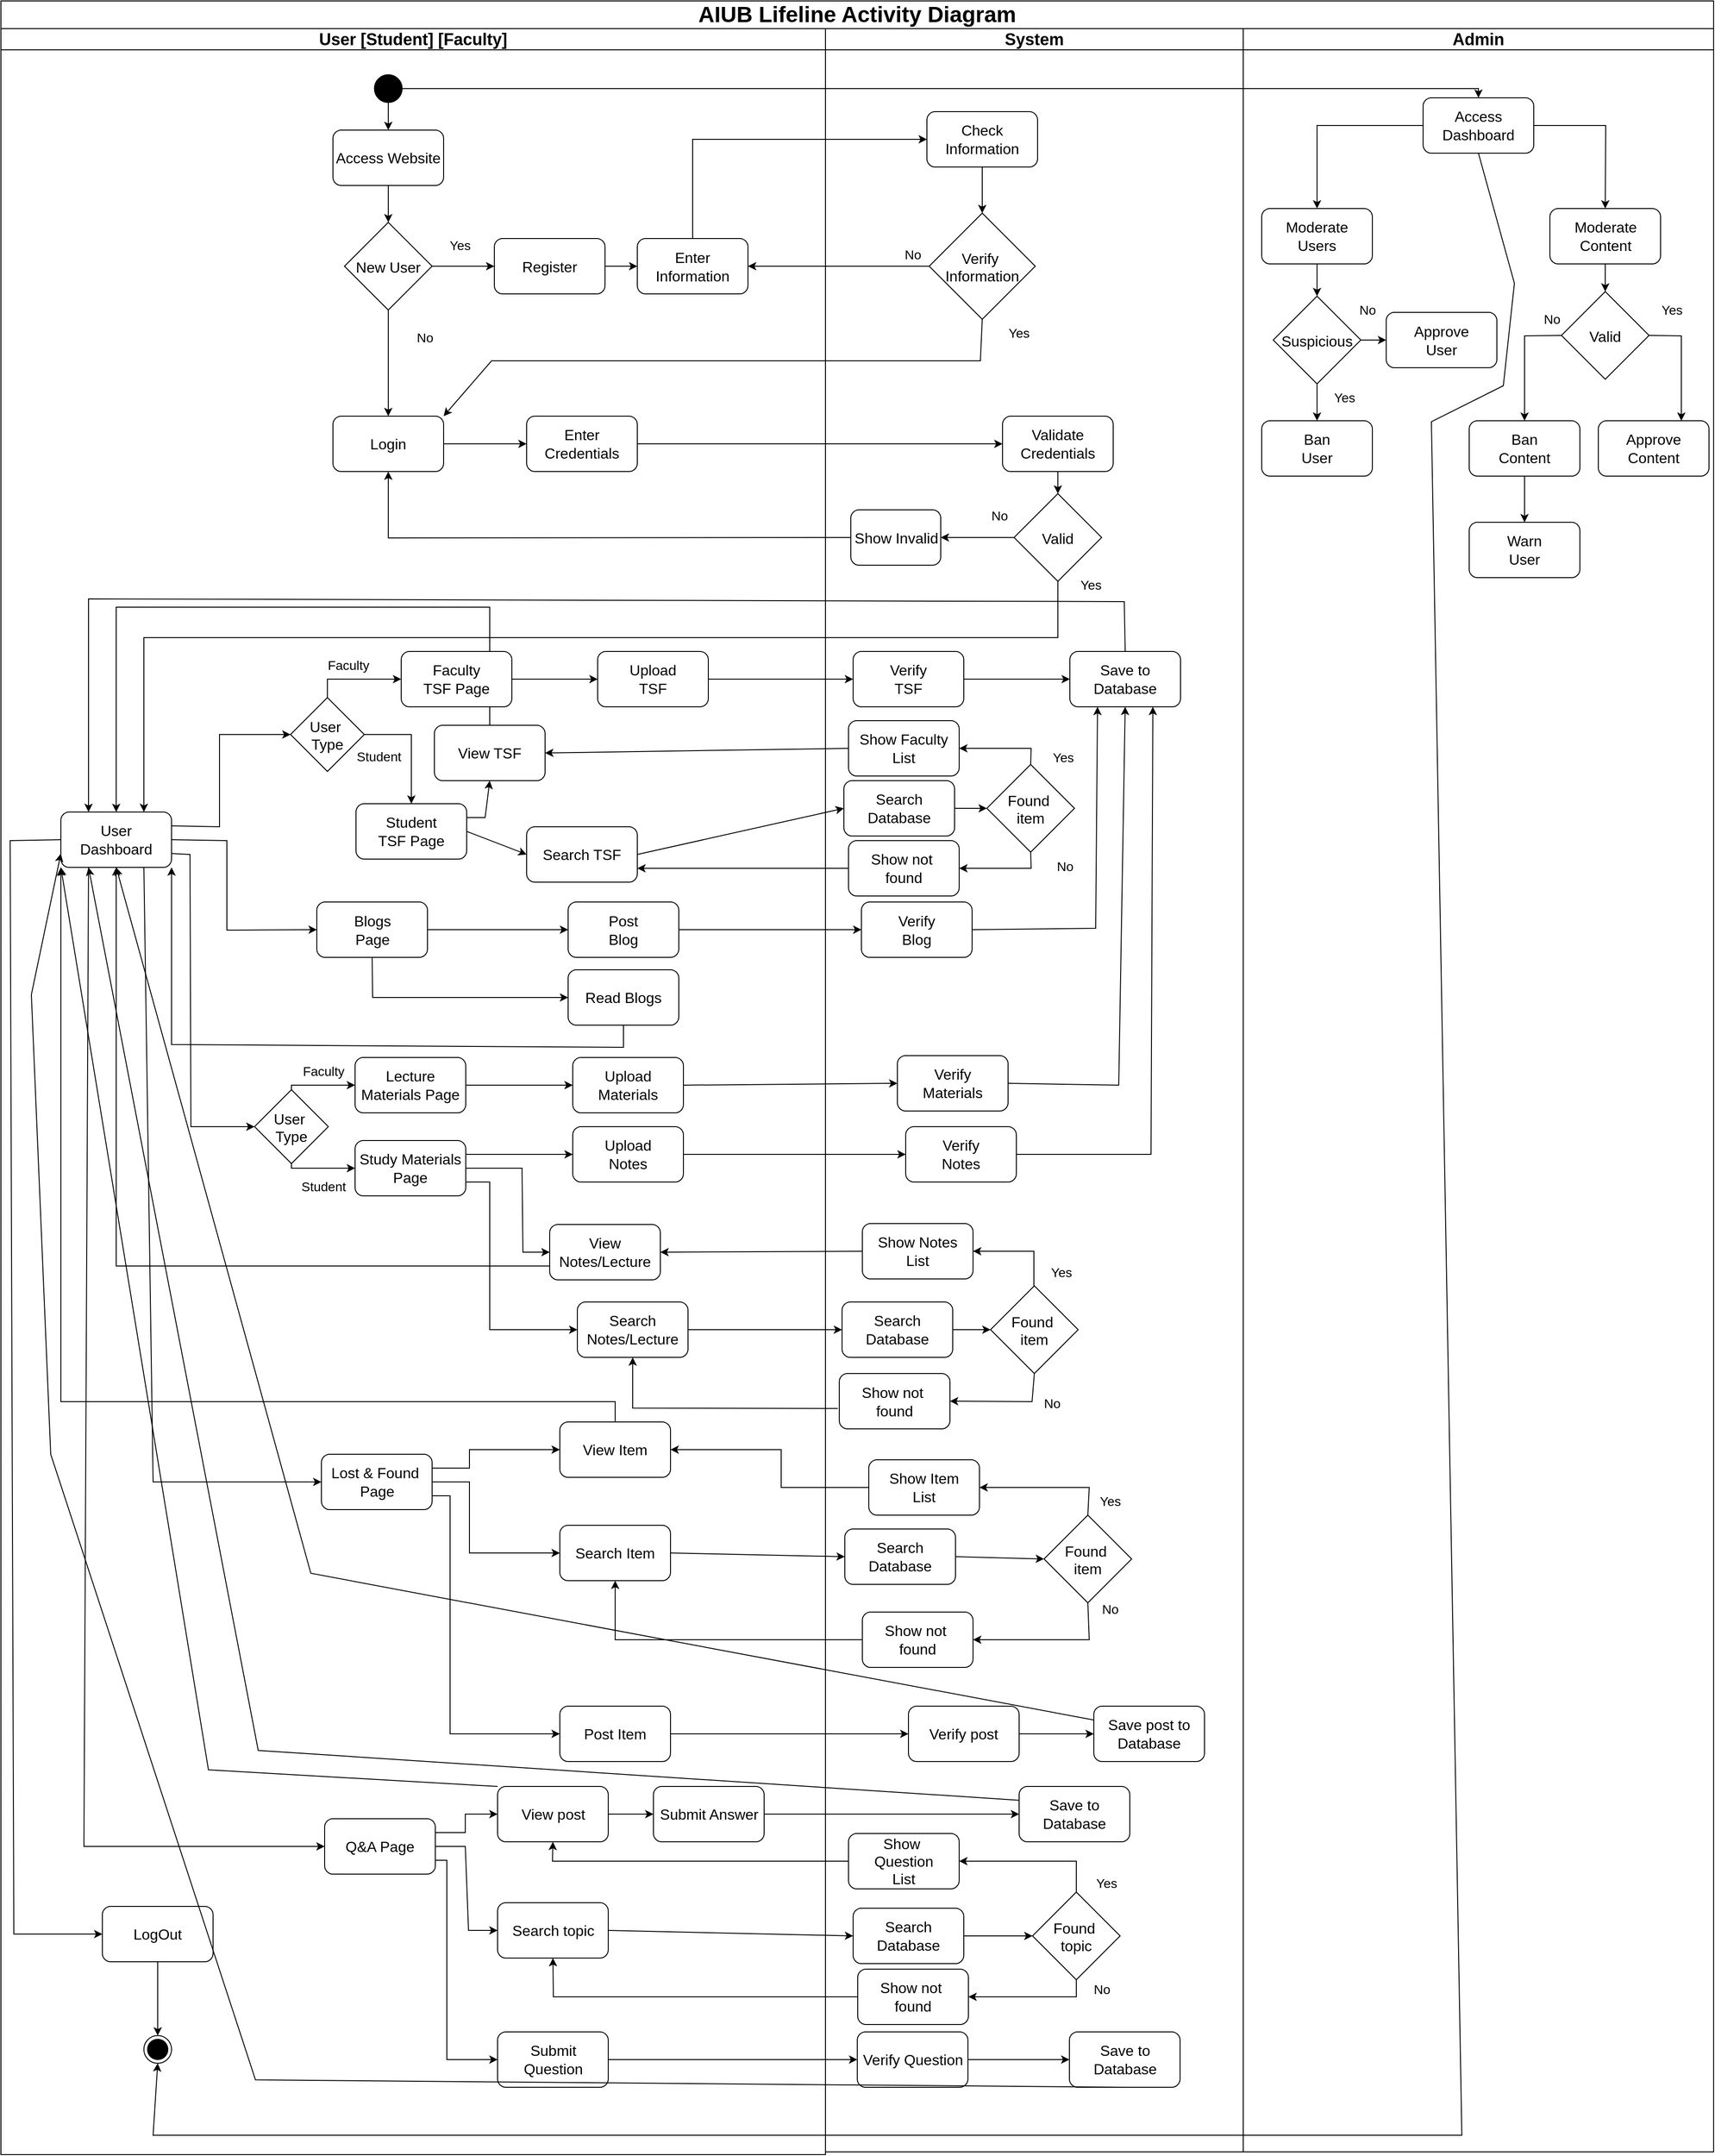 <mxfile version="27.2.0">
  <diagram name="Page-1" id="bLNrcf6pQpVC4Prf4D9Y">
    <mxGraphModel dx="3169" dy="1727" grid="1" gridSize="3" guides="1" tooltips="1" connect="1" arrows="1" fold="1" page="1" pageScale="1" pageWidth="900" pageHeight="1600" math="0" shadow="0">
      <root>
        <mxCell id="0" />
        <mxCell id="1" parent="0" />
        <mxCell id="F6fdnvKWjwfyb-HSmEis-1" value="&lt;font style=&quot;font-size: 18px;&quot;&gt;User [Student] [Faculty]&lt;/font&gt;" style="swimlane;whiteSpace=wrap;html=1;" parent="1" vertex="1">
          <mxGeometry x="393" y="240" width="894" height="2304" as="geometry">
            <mxRectangle x="220" y="170" width="140" height="30" as="alternateBounds" />
          </mxGeometry>
        </mxCell>
        <mxCell id="F6fdnvKWjwfyb-HSmEis-6" value="" style="ellipse;fillColor=strokeColor;html=1;" parent="F6fdnvKWjwfyb-HSmEis-1" vertex="1">
          <mxGeometry x="405" y="50" width="30" height="30" as="geometry" />
        </mxCell>
        <mxCell id="F6fdnvKWjwfyb-HSmEis-7" value="&lt;font style=&quot;font-size: 16px;&quot;&gt;Access Website&lt;/font&gt;" style="rounded=1;whiteSpace=wrap;html=1;" parent="F6fdnvKWjwfyb-HSmEis-1" vertex="1">
          <mxGeometry x="360" y="110" width="120" height="60" as="geometry" />
        </mxCell>
        <mxCell id="F6fdnvKWjwfyb-HSmEis-8" value="" style="endArrow=classic;html=1;rounded=0;entryX=0.5;entryY=0;entryDx=0;entryDy=0;exitX=0.5;exitY=1;exitDx=0;exitDy=0;strokeWidth=1;" parent="F6fdnvKWjwfyb-HSmEis-1" source="F6fdnvKWjwfyb-HSmEis-6" target="F6fdnvKWjwfyb-HSmEis-7" edge="1">
          <mxGeometry width="50" height="50" relative="1" as="geometry">
            <mxPoint x="415" y="90" as="sourcePoint" />
            <mxPoint x="305" y="100" as="targetPoint" />
          </mxGeometry>
        </mxCell>
        <mxCell id="F6fdnvKWjwfyb-HSmEis-9" value="New User" style="rhombus;fontSize=16;" parent="F6fdnvKWjwfyb-HSmEis-1" vertex="1">
          <mxGeometry x="372.5" y="210" width="95" height="95" as="geometry" />
        </mxCell>
        <mxCell id="F6fdnvKWjwfyb-HSmEis-10" value="" style="endArrow=classic;html=1;rounded=0;entryX=0.5;entryY=0;entryDx=0;entryDy=0;exitX=0.5;exitY=1;exitDx=0;exitDy=0;" parent="F6fdnvKWjwfyb-HSmEis-1" source="F6fdnvKWjwfyb-HSmEis-7" target="F6fdnvKWjwfyb-HSmEis-9" edge="1">
          <mxGeometry width="50" height="50" relative="1" as="geometry">
            <mxPoint x="250" y="270" as="sourcePoint" />
            <mxPoint x="300" y="220" as="targetPoint" />
          </mxGeometry>
        </mxCell>
        <mxCell id="F6fdnvKWjwfyb-HSmEis-11" value="&lt;font style=&quot;font-size: 16px;&quot;&gt;Register&lt;/font&gt;" style="rounded=1;whiteSpace=wrap;html=1;" parent="F6fdnvKWjwfyb-HSmEis-1" vertex="1">
          <mxGeometry x="535" y="227.5" width="120" height="60" as="geometry" />
        </mxCell>
        <mxCell id="F6fdnvKWjwfyb-HSmEis-12" value="&lt;font style=&quot;font-size: 16px;&quot;&gt;Login&lt;/font&gt;" style="rounded=1;whiteSpace=wrap;html=1;" parent="F6fdnvKWjwfyb-HSmEis-1" vertex="1">
          <mxGeometry x="360" y="420" width="120" height="60" as="geometry" />
        </mxCell>
        <mxCell id="F6fdnvKWjwfyb-HSmEis-13" value="" style="endArrow=classic;html=1;rounded=0;exitX=1;exitY=0.5;exitDx=0;exitDy=0;entryX=0;entryY=0.5;entryDx=0;entryDy=0;" parent="F6fdnvKWjwfyb-HSmEis-1" source="F6fdnvKWjwfyb-HSmEis-9" target="F6fdnvKWjwfyb-HSmEis-11" edge="1">
          <mxGeometry width="50" height="50" relative="1" as="geometry">
            <mxPoint x="490" y="290" as="sourcePoint" />
            <mxPoint x="550" y="258" as="targetPoint" />
          </mxGeometry>
        </mxCell>
        <mxCell id="F6fdnvKWjwfyb-HSmEis-14" value="" style="endArrow=classic;html=1;rounded=0;entryX=0.5;entryY=0;entryDx=0;entryDy=0;exitX=0.5;exitY=1;exitDx=0;exitDy=0;" parent="F6fdnvKWjwfyb-HSmEis-1" source="F6fdnvKWjwfyb-HSmEis-9" target="F6fdnvKWjwfyb-HSmEis-12" edge="1">
          <mxGeometry width="50" height="50" relative="1" as="geometry">
            <mxPoint x="320" y="320" as="sourcePoint" />
            <mxPoint x="370" y="270" as="targetPoint" />
          </mxGeometry>
        </mxCell>
        <mxCell id="F6fdnvKWjwfyb-HSmEis-15" value="&lt;font style=&quot;font-size: 14px;&quot;&gt;Yes&lt;/font&gt;" style="text;html=1;align=center;verticalAlign=middle;whiteSpace=wrap;rounded=0;" parent="F6fdnvKWjwfyb-HSmEis-1" vertex="1">
          <mxGeometry x="467.5" y="220" width="60" height="30" as="geometry" />
        </mxCell>
        <mxCell id="F6fdnvKWjwfyb-HSmEis-16" value="&lt;font style=&quot;font-size: 14px;&quot;&gt;No&lt;/font&gt;" style="text;html=1;align=center;verticalAlign=middle;whiteSpace=wrap;rounded=0;" parent="F6fdnvKWjwfyb-HSmEis-1" vertex="1">
          <mxGeometry x="430" y="320" width="60" height="30" as="geometry" />
        </mxCell>
        <mxCell id="F6fdnvKWjwfyb-HSmEis-17" value="&lt;font style=&quot;font-size: 16px;&quot;&gt;Enter Credentials&lt;/font&gt;" style="rounded=1;whiteSpace=wrap;html=1;" parent="F6fdnvKWjwfyb-HSmEis-1" vertex="1">
          <mxGeometry x="570" y="420" width="120" height="60" as="geometry" />
        </mxCell>
        <mxCell id="F6fdnvKWjwfyb-HSmEis-18" value="&lt;font style=&quot;font-size: 16px;&quot;&gt;Enter Information&lt;/font&gt;" style="rounded=1;whiteSpace=wrap;html=1;" parent="F6fdnvKWjwfyb-HSmEis-1" vertex="1">
          <mxGeometry x="690" y="227.5" width="120" height="60" as="geometry" />
        </mxCell>
        <mxCell id="F6fdnvKWjwfyb-HSmEis-19" value="" style="endArrow=classic;html=1;rounded=0;exitX=1;exitY=0.5;exitDx=0;exitDy=0;entryX=0;entryY=0.5;entryDx=0;entryDy=0;" parent="F6fdnvKWjwfyb-HSmEis-1" source="F6fdnvKWjwfyb-HSmEis-12" target="F6fdnvKWjwfyb-HSmEis-17" edge="1">
          <mxGeometry width="50" height="50" relative="1" as="geometry">
            <mxPoint x="500" y="470" as="sourcePoint" />
            <mxPoint x="550" y="420" as="targetPoint" />
          </mxGeometry>
        </mxCell>
        <mxCell id="F6fdnvKWjwfyb-HSmEis-20" value="" style="endArrow=classic;html=1;rounded=0;exitX=1;exitY=0.5;exitDx=0;exitDy=0;entryX=0;entryY=0.5;entryDx=0;entryDy=0;" parent="F6fdnvKWjwfyb-HSmEis-1" source="F6fdnvKWjwfyb-HSmEis-11" target="F6fdnvKWjwfyb-HSmEis-18" edge="1">
          <mxGeometry width="50" height="50" relative="1" as="geometry">
            <mxPoint x="680" y="210" as="sourcePoint" />
            <mxPoint x="730" y="160" as="targetPoint" />
          </mxGeometry>
        </mxCell>
        <mxCell id="F6fdnvKWjwfyb-HSmEis-142" value="&lt;span style=&quot;font-size: 16px;&quot;&gt;View Notes/Lecture&lt;/span&gt;" style="rounded=1;whiteSpace=wrap;html=1;" parent="F6fdnvKWjwfyb-HSmEis-1" vertex="1">
          <mxGeometry x="595" y="1296" width="120" height="60" as="geometry" />
        </mxCell>
        <mxCell id="F6fdnvKWjwfyb-HSmEis-143" value="&lt;span style=&quot;font-size: 16px;&quot;&gt;Search Notes/Lecture&lt;/span&gt;" style="rounded=1;whiteSpace=wrap;html=1;" parent="F6fdnvKWjwfyb-HSmEis-1" vertex="1">
          <mxGeometry x="625" y="1380" width="120" height="60" as="geometry" />
        </mxCell>
        <mxCell id="F6fdnvKWjwfyb-HSmEis-139" value="&lt;font style=&quot;font-size: 16px;&quot;&gt;Upload&lt;/font&gt;&lt;div&gt;&lt;span style=&quot;font-size: 16px;&quot;&gt;Notes&lt;/span&gt;&lt;/div&gt;" style="rounded=1;whiteSpace=wrap;html=1;" parent="F6fdnvKWjwfyb-HSmEis-1" vertex="1">
          <mxGeometry x="620" y="1190" width="120" height="60" as="geometry" />
        </mxCell>
        <mxCell id="F6fdnvKWjwfyb-HSmEis-44" value="&lt;font style=&quot;font-size: 16px;&quot;&gt;User&lt;/font&gt;&lt;div&gt;&lt;font style=&quot;font-size: 16px;&quot;&gt;Dashboard&lt;/font&gt;&lt;/div&gt;" style="rounded=1;whiteSpace=wrap;html=1;" parent="F6fdnvKWjwfyb-HSmEis-1" vertex="1">
          <mxGeometry x="65" y="849" width="120" height="60" as="geometry" />
        </mxCell>
        <mxCell id="F6fdnvKWjwfyb-HSmEis-159" value="" style="ellipse;html=1;shape=endState;fillColor=strokeColor;" parent="F6fdnvKWjwfyb-HSmEis-1" vertex="1">
          <mxGeometry x="155" y="2175" width="30" height="30" as="geometry" />
        </mxCell>
        <mxCell id="F6fdnvKWjwfyb-HSmEis-160" value="&lt;span style=&quot;font-size: 16px;&quot;&gt;LogOut&lt;/span&gt;" style="rounded=1;whiteSpace=wrap;html=1;" parent="F6fdnvKWjwfyb-HSmEis-1" vertex="1">
          <mxGeometry x="110" y="2035" width="120" height="60" as="geometry" />
        </mxCell>
        <mxCell id="F6fdnvKWjwfyb-HSmEis-161" value="" style="endArrow=classic;html=1;rounded=0;exitX=0;exitY=0.5;exitDx=0;exitDy=0;entryX=0;entryY=0.5;entryDx=0;entryDy=0;" parent="F6fdnvKWjwfyb-HSmEis-1" source="F6fdnvKWjwfyb-HSmEis-44" target="F6fdnvKWjwfyb-HSmEis-160" edge="1">
          <mxGeometry width="50" height="50" relative="1" as="geometry">
            <mxPoint y="1020" as="sourcePoint" />
            <mxPoint x="50" y="970" as="targetPoint" />
            <Array as="points">
              <mxPoint x="10" y="880" />
              <mxPoint x="14" y="2065" />
            </Array>
          </mxGeometry>
        </mxCell>
        <mxCell id="F6fdnvKWjwfyb-HSmEis-162" value="" style="endArrow=classic;html=1;rounded=0;exitX=0.5;exitY=1;exitDx=0;exitDy=0;entryX=0.5;entryY=0;entryDx=0;entryDy=0;" parent="F6fdnvKWjwfyb-HSmEis-1" source="F6fdnvKWjwfyb-HSmEis-160" target="F6fdnvKWjwfyb-HSmEis-159" edge="1">
          <mxGeometry width="50" height="50" relative="1" as="geometry">
            <mxPoint x="265" y="2165" as="sourcePoint" />
            <mxPoint x="315" y="2115" as="targetPoint" />
          </mxGeometry>
        </mxCell>
        <mxCell id="F6fdnvKWjwfyb-HSmEis-141" value="" style="endArrow=classic;html=1;rounded=0;exitX=1;exitY=0.25;exitDx=0;exitDy=0;entryX=0;entryY=0.5;entryDx=0;entryDy=0;" parent="F6fdnvKWjwfyb-HSmEis-1" source="F6fdnvKWjwfyb-HSmEis-131" target="F6fdnvKWjwfyb-HSmEis-139" edge="1">
          <mxGeometry width="50" height="50" relative="1" as="geometry">
            <mxPoint x="520" y="1330" as="sourcePoint" />
            <mxPoint x="570" y="1280" as="targetPoint" />
          </mxGeometry>
        </mxCell>
        <mxCell id="F6fdnvKWjwfyb-HSmEis-148" value="" style="endArrow=classic;html=1;rounded=0;exitX=1;exitY=0.5;exitDx=0;exitDy=0;entryX=0;entryY=0.5;entryDx=0;entryDy=0;" parent="F6fdnvKWjwfyb-HSmEis-1" source="F6fdnvKWjwfyb-HSmEis-131" target="F6fdnvKWjwfyb-HSmEis-142" edge="1">
          <mxGeometry width="50" height="50" relative="1" as="geometry">
            <mxPoint x="530" y="1350" as="sourcePoint" />
            <mxPoint x="580" y="1300" as="targetPoint" />
            <Array as="points">
              <mxPoint x="565" y="1235" />
              <mxPoint x="566" y="1326" />
            </Array>
          </mxGeometry>
        </mxCell>
        <mxCell id="F6fdnvKWjwfyb-HSmEis-149" value="" style="endArrow=classic;html=1;rounded=0;exitX=1;exitY=0.75;exitDx=0;exitDy=0;entryX=0;entryY=0.5;entryDx=0;entryDy=0;" parent="F6fdnvKWjwfyb-HSmEis-1" source="F6fdnvKWjwfyb-HSmEis-131" target="F6fdnvKWjwfyb-HSmEis-143" edge="1">
          <mxGeometry width="50" height="50" relative="1" as="geometry">
            <mxPoint x="475" y="1395" as="sourcePoint" />
            <mxPoint x="525" y="1345" as="targetPoint" />
            <Array as="points">
              <mxPoint x="530" y="1250" />
              <mxPoint x="530" y="1410" />
            </Array>
          </mxGeometry>
        </mxCell>
        <mxCell id="F6fdnvKWjwfyb-HSmEis-56" value="&lt;span style=&quot;font-size: 16px;&quot;&gt;Blogs&lt;/span&gt;&lt;div&gt;&lt;span style=&quot;font-size: 16px;&quot;&gt;Page&lt;/span&gt;&lt;/div&gt;" style="rounded=1;whiteSpace=wrap;html=1;" parent="F6fdnvKWjwfyb-HSmEis-1" vertex="1">
          <mxGeometry x="342.5" y="946.5" width="120" height="60" as="geometry" />
        </mxCell>
        <mxCell id="F6fdnvKWjwfyb-HSmEis-61" value="&lt;span style=&quot;font-size: 16px;&quot;&gt;Post&lt;/span&gt;&lt;div&gt;&lt;span style=&quot;font-size: 16px;&quot;&gt;Blog&lt;/span&gt;&lt;/div&gt;" style="rounded=1;whiteSpace=wrap;html=1;" parent="F6fdnvKWjwfyb-HSmEis-1" vertex="1">
          <mxGeometry x="615" y="946.5" width="120" height="60" as="geometry" />
        </mxCell>
        <mxCell id="F6fdnvKWjwfyb-HSmEis-62" value="" style="endArrow=classic;html=1;rounded=0;exitX=1;exitY=0.5;exitDx=0;exitDy=0;entryX=0;entryY=0.5;entryDx=0;entryDy=0;" parent="F6fdnvKWjwfyb-HSmEis-1" source="F6fdnvKWjwfyb-HSmEis-56" target="F6fdnvKWjwfyb-HSmEis-61" edge="1">
          <mxGeometry width="50" height="50" relative="1" as="geometry">
            <mxPoint x="496" y="1079" as="sourcePoint" />
            <mxPoint x="546" y="1029" as="targetPoint" />
          </mxGeometry>
        </mxCell>
        <mxCell id="F6fdnvKWjwfyb-HSmEis-65" value="&lt;span style=&quot;font-size: 16px;&quot;&gt;Read Blogs&lt;/span&gt;" style="rounded=1;whiteSpace=wrap;html=1;" parent="F6fdnvKWjwfyb-HSmEis-1" vertex="1">
          <mxGeometry x="615" y="1020" width="120" height="60" as="geometry" />
        </mxCell>
        <mxCell id="F6fdnvKWjwfyb-HSmEis-66" value="" style="endArrow=classic;html=1;rounded=0;entryX=0;entryY=0.5;entryDx=0;entryDy=0;exitX=0.5;exitY=1;exitDx=0;exitDy=0;" parent="F6fdnvKWjwfyb-HSmEis-1" source="F6fdnvKWjwfyb-HSmEis-56" target="F6fdnvKWjwfyb-HSmEis-65" edge="1">
          <mxGeometry width="50" height="50" relative="1" as="geometry">
            <mxPoint x="510" y="1100" as="sourcePoint" />
            <mxPoint x="560" y="1050" as="targetPoint" />
            <Array as="points">
              <mxPoint x="403" y="1050" />
            </Array>
          </mxGeometry>
        </mxCell>
        <mxCell id="F6fdnvKWjwfyb-HSmEis-67" value="&lt;span style=&quot;font-size: 16px;&quot;&gt;Lecture&lt;/span&gt;&lt;div&gt;&lt;span style=&quot;font-size: 16px;&quot;&gt;Materials Page&lt;/span&gt;&lt;/div&gt;" style="rounded=1;whiteSpace=wrap;html=1;" parent="F6fdnvKWjwfyb-HSmEis-1" vertex="1">
          <mxGeometry x="384" y="1115" width="120" height="60" as="geometry" />
        </mxCell>
        <mxCell id="F6fdnvKWjwfyb-HSmEis-68" value="&lt;font style=&quot;font-size: 16px;&quot;&gt;Upload&lt;/font&gt;&lt;div&gt;&lt;span style=&quot;font-size: 16px;&quot;&gt;Materials&lt;/span&gt;&lt;/div&gt;" style="rounded=1;whiteSpace=wrap;html=1;" parent="F6fdnvKWjwfyb-HSmEis-1" vertex="1">
          <mxGeometry x="620" y="1115" width="120" height="60" as="geometry" />
        </mxCell>
        <mxCell id="F6fdnvKWjwfyb-HSmEis-70" value="" style="endArrow=classic;html=1;rounded=0;exitX=1;exitY=0.5;exitDx=0;exitDy=0;entryX=0;entryY=0.5;entryDx=0;entryDy=0;" parent="F6fdnvKWjwfyb-HSmEis-1" source="F6fdnvKWjwfyb-HSmEis-67" target="F6fdnvKWjwfyb-HSmEis-68" edge="1">
          <mxGeometry width="50" height="50" relative="1" as="geometry">
            <mxPoint x="494" y="1326" as="sourcePoint" />
            <mxPoint x="544" y="1276" as="targetPoint" />
          </mxGeometry>
        </mxCell>
        <mxCell id="F6fdnvKWjwfyb-HSmEis-130" value="User &#xa;Type" style="rhombus;fontSize=16;" parent="F6fdnvKWjwfyb-HSmEis-1" vertex="1">
          <mxGeometry x="275" y="1150" width="80" height="80" as="geometry" />
        </mxCell>
        <mxCell id="F6fdnvKWjwfyb-HSmEis-131" value="&lt;span style=&quot;font-size: 16px;&quot;&gt;Study Materials&lt;/span&gt;&lt;div&gt;&lt;span style=&quot;font-size: 16px;&quot;&gt;Page&lt;/span&gt;&lt;/div&gt;" style="rounded=1;whiteSpace=wrap;html=1;" parent="F6fdnvKWjwfyb-HSmEis-1" vertex="1">
          <mxGeometry x="384" y="1205" width="120" height="60" as="geometry" />
        </mxCell>
        <mxCell id="F6fdnvKWjwfyb-HSmEis-133" value="" style="endArrow=classic;html=1;rounded=0;exitX=0.5;exitY=0;exitDx=0;exitDy=0;entryX=0;entryY=0.5;entryDx=0;entryDy=0;" parent="F6fdnvKWjwfyb-HSmEis-1" source="F6fdnvKWjwfyb-HSmEis-130" target="F6fdnvKWjwfyb-HSmEis-67" edge="1">
          <mxGeometry width="50" height="50" relative="1" as="geometry">
            <mxPoint x="305" y="1140" as="sourcePoint" />
            <mxPoint x="355" y="1090" as="targetPoint" />
            <Array as="points">
              <mxPoint x="315" y="1145" />
            </Array>
          </mxGeometry>
        </mxCell>
        <mxCell id="F6fdnvKWjwfyb-HSmEis-134" value="" style="endArrow=classic;html=1;rounded=0;entryX=0;entryY=0.5;entryDx=0;entryDy=0;exitX=0.5;exitY=1;exitDx=0;exitDy=0;" parent="F6fdnvKWjwfyb-HSmEis-1" source="F6fdnvKWjwfyb-HSmEis-130" target="F6fdnvKWjwfyb-HSmEis-131" edge="1">
          <mxGeometry width="50" height="50" relative="1" as="geometry">
            <mxPoint x="305" y="1295" as="sourcePoint" />
            <mxPoint x="355" y="1245" as="targetPoint" />
            <Array as="points">
              <mxPoint x="315" y="1235" />
            </Array>
          </mxGeometry>
        </mxCell>
        <mxCell id="F6fdnvKWjwfyb-HSmEis-137" value="&lt;font style=&quot;font-size: 14px;&quot;&gt;Student&lt;/font&gt;" style="text;html=1;align=center;verticalAlign=middle;whiteSpace=wrap;rounded=0;" parent="F6fdnvKWjwfyb-HSmEis-1" vertex="1">
          <mxGeometry x="320" y="1240" width="60" height="30" as="geometry" />
        </mxCell>
        <mxCell id="F6fdnvKWjwfyb-HSmEis-138" value="&lt;font style=&quot;font-size: 14px;&quot;&gt;Faculty&lt;/font&gt;" style="text;html=1;align=center;verticalAlign=middle;whiteSpace=wrap;rounded=0;" parent="F6fdnvKWjwfyb-HSmEis-1" vertex="1">
          <mxGeometry x="320" y="1115" width="60" height="30" as="geometry" />
        </mxCell>
        <mxCell id="F6fdnvKWjwfyb-HSmEis-73" value="&lt;span style=&quot;font-size: 16px;&quot;&gt;Lost &amp;amp; Found&amp;nbsp;&lt;/span&gt;&lt;div&gt;&lt;span style=&quot;font-size: 16px;&quot;&gt;Page&lt;/span&gt;&lt;/div&gt;" style="rounded=1;whiteSpace=wrap;html=1;" parent="F6fdnvKWjwfyb-HSmEis-1" vertex="1">
          <mxGeometry x="347.5" y="1545" width="120" height="60" as="geometry" />
        </mxCell>
        <mxCell id="F6fdnvKWjwfyb-HSmEis-74" value="&lt;span style=&quot;font-size: 16px;&quot;&gt;View Item&lt;/span&gt;" style="rounded=1;whiteSpace=wrap;html=1;" parent="F6fdnvKWjwfyb-HSmEis-1" vertex="1">
          <mxGeometry x="606" y="1510" width="120" height="60" as="geometry" />
        </mxCell>
        <mxCell id="F6fdnvKWjwfyb-HSmEis-75" value="&lt;span style=&quot;font-size: 16px;&quot;&gt;Search Item&lt;/span&gt;" style="rounded=1;whiteSpace=wrap;html=1;" parent="F6fdnvKWjwfyb-HSmEis-1" vertex="1">
          <mxGeometry x="606" y="1622" width="120" height="60" as="geometry" />
        </mxCell>
        <mxCell id="F6fdnvKWjwfyb-HSmEis-77" value="" style="endArrow=classic;html=1;rounded=0;exitX=1;exitY=0.25;exitDx=0;exitDy=0;entryX=0;entryY=0.5;entryDx=0;entryDy=0;" parent="F6fdnvKWjwfyb-HSmEis-1" source="F6fdnvKWjwfyb-HSmEis-73" target="F6fdnvKWjwfyb-HSmEis-74" edge="1">
          <mxGeometry width="50" height="50" relative="1" as="geometry">
            <mxPoint x="823" y="1784" as="sourcePoint" />
            <mxPoint x="873" y="1734" as="targetPoint" />
            <Array as="points">
              <mxPoint x="508" y="1560" />
              <mxPoint x="508" y="1540" />
            </Array>
          </mxGeometry>
        </mxCell>
        <mxCell id="F6fdnvKWjwfyb-HSmEis-78" value="" style="endArrow=classic;html=1;rounded=0;exitX=1;exitY=0.5;exitDx=0;exitDy=0;entryX=0;entryY=0.5;entryDx=0;entryDy=0;" parent="F6fdnvKWjwfyb-HSmEis-1" source="F6fdnvKWjwfyb-HSmEis-73" target="F6fdnvKWjwfyb-HSmEis-75" edge="1">
          <mxGeometry width="50" height="50" relative="1" as="geometry">
            <mxPoint x="515" y="1672" as="sourcePoint" />
            <mxPoint x="565" y="1622" as="targetPoint" />
            <Array as="points">
              <mxPoint x="508" y="1575" />
              <mxPoint x="508" y="1652" />
            </Array>
          </mxGeometry>
        </mxCell>
        <mxCell id="F6fdnvKWjwfyb-HSmEis-79" value="" style="endArrow=classic;html=1;rounded=0;exitX=1;exitY=0.75;exitDx=0;exitDy=0;entryX=0;entryY=0.5;entryDx=0;entryDy=0;" parent="F6fdnvKWjwfyb-HSmEis-1" source="F6fdnvKWjwfyb-HSmEis-73" target="F6fdnvKWjwfyb-HSmEis-76" edge="1">
          <mxGeometry width="50" height="50" relative="1" as="geometry">
            <mxPoint x="473" y="1728" as="sourcePoint" />
            <mxPoint x="523" y="1678" as="targetPoint" />
            <Array as="points">
              <mxPoint x="487" y="1590" />
              <mxPoint x="487" y="1848" />
            </Array>
          </mxGeometry>
        </mxCell>
        <mxCell id="F6fdnvKWjwfyb-HSmEis-152" value="&lt;font style=&quot;font-size: 14px;&quot;&gt;Yes&lt;/font&gt;" style="text;html=1;align=center;verticalAlign=middle;whiteSpace=wrap;rounded=0;" parent="F6fdnvKWjwfyb-HSmEis-1" vertex="1">
          <mxGeometry x="1120" y="1332.5" width="60" height="30" as="geometry" />
        </mxCell>
        <mxCell id="F6fdnvKWjwfyb-HSmEis-154" value="&lt;font style=&quot;font-size: 14px;&quot;&gt;No&lt;/font&gt;" style="text;html=1;align=center;verticalAlign=middle;whiteSpace=wrap;rounded=0;" parent="F6fdnvKWjwfyb-HSmEis-1" vertex="1">
          <mxGeometry x="1110" y="1475" width="60" height="30" as="geometry" />
        </mxCell>
        <mxCell id="F6fdnvKWjwfyb-HSmEis-120" value="" style="endArrow=classic;html=1;rounded=0;entryX=0;entryY=0.5;entryDx=0;entryDy=0;exitX=1;exitY=0.5;exitDx=0;exitDy=0;" parent="F6fdnvKWjwfyb-HSmEis-1" source="F6fdnvKWjwfyb-HSmEis-44" target="F6fdnvKWjwfyb-HSmEis-56" edge="1">
          <mxGeometry width="50" height="50" relative="1" as="geometry">
            <mxPoint x="242.015" y="976.875" as="sourcePoint" />
            <mxPoint x="320" y="1055" as="targetPoint" />
            <Array as="points">
              <mxPoint x="245" y="880" />
              <mxPoint x="245" y="977" />
            </Array>
          </mxGeometry>
        </mxCell>
        <mxCell id="F6fdnvKWjwfyb-HSmEis-132" value="" style="endArrow=classic;html=1;rounded=0;exitX=1;exitY=0.75;exitDx=0;exitDy=0;entryX=0;entryY=0.5;entryDx=0;entryDy=0;" parent="F6fdnvKWjwfyb-HSmEis-1" source="F6fdnvKWjwfyb-HSmEis-44" target="F6fdnvKWjwfyb-HSmEis-130" edge="1">
          <mxGeometry width="50" height="50" relative="1" as="geometry">
            <mxPoint x="242.345" y="1160.34" as="sourcePoint" />
            <mxPoint x="330" y="1070" as="targetPoint" />
            <Array as="points">
              <mxPoint x="205" y="895" />
              <mxPoint x="206" y="1190" />
            </Array>
          </mxGeometry>
        </mxCell>
        <mxCell id="F6fdnvKWjwfyb-HSmEis-122" value="" style="endArrow=classic;html=1;rounded=0;entryX=0;entryY=0.5;entryDx=0;entryDy=0;exitX=0.75;exitY=1;exitDx=0;exitDy=0;" parent="F6fdnvKWjwfyb-HSmEis-1" source="F6fdnvKWjwfyb-HSmEis-44" target="F6fdnvKWjwfyb-HSmEis-73" edge="1">
          <mxGeometry width="50" height="50" relative="1" as="geometry">
            <mxPoint x="239.585" y="1544.28" as="sourcePoint" />
            <mxPoint x="320" y="1335" as="targetPoint" />
            <Array as="points">
              <mxPoint x="165" y="1575" />
            </Array>
          </mxGeometry>
        </mxCell>
        <mxCell id="F6fdnvKWjwfyb-HSmEis-123" value="" style="endArrow=classic;html=1;rounded=0;entryX=0;entryY=0.5;entryDx=0;entryDy=0;exitX=0.25;exitY=1;exitDx=0;exitDy=0;" parent="F6fdnvKWjwfyb-HSmEis-1" source="F6fdnvKWjwfyb-HSmEis-44" target="F6fdnvKWjwfyb-HSmEis-94" edge="1">
          <mxGeometry width="50" height="50" relative="1" as="geometry">
            <mxPoint x="242.665" y="1944.015" as="sourcePoint" />
            <mxPoint x="335" y="1590" as="targetPoint" />
            <Array as="points">
              <mxPoint x="90" y="1970" />
            </Array>
          </mxGeometry>
        </mxCell>
        <mxCell id="F6fdnvKWjwfyb-HSmEis-126" value="&lt;div&gt;&lt;span style=&quot;font-size: 16px;&quot;&gt;Student&lt;/span&gt;&lt;/div&gt;&lt;span style=&quot;font-size: 16px;&quot;&gt;TSF Page&lt;/span&gt;" style="rounded=1;whiteSpace=wrap;html=1;" parent="F6fdnvKWjwfyb-HSmEis-1" vertex="1">
          <mxGeometry x="385" y="840" width="120" height="60" as="geometry" />
        </mxCell>
        <mxCell id="wtH1HohZmeT8aonh87yZ-3" value="&lt;div&gt;&lt;span style=&quot;font-size: 16px;&quot;&gt;View TSF&lt;/span&gt;&lt;/div&gt;" style="rounded=1;whiteSpace=wrap;html=1;" vertex="1" parent="F6fdnvKWjwfyb-HSmEis-1">
          <mxGeometry x="470" y="755" width="120" height="60" as="geometry" />
        </mxCell>
        <mxCell id="wtH1HohZmeT8aonh87yZ-4" value="&lt;div&gt;&lt;span style=&quot;font-size: 16px;&quot;&gt;Search TSF&lt;/span&gt;&lt;/div&gt;" style="rounded=1;whiteSpace=wrap;html=1;" vertex="1" parent="F6fdnvKWjwfyb-HSmEis-1">
          <mxGeometry x="570" y="865" width="120" height="60" as="geometry" />
        </mxCell>
        <mxCell id="wtH1HohZmeT8aonh87yZ-12" value="" style="endArrow=classic;html=1;rounded=0;exitX=1;exitY=0.5;exitDx=0;exitDy=0;entryX=0;entryY=0.5;entryDx=0;entryDy=0;" edge="1" parent="F6fdnvKWjwfyb-HSmEis-1" source="F6fdnvKWjwfyb-HSmEis-126" target="wtH1HohZmeT8aonh87yZ-4">
          <mxGeometry width="50" height="50" relative="1" as="geometry">
            <mxPoint x="645" y="850" as="sourcePoint" />
            <mxPoint x="695" y="800" as="targetPoint" />
          </mxGeometry>
        </mxCell>
        <mxCell id="wtH1HohZmeT8aonh87yZ-13" value="" style="endArrow=classic;html=1;rounded=0;entryX=0.5;entryY=1;entryDx=0;entryDy=0;exitX=1;exitY=0.25;exitDx=0;exitDy=0;" edge="1" parent="F6fdnvKWjwfyb-HSmEis-1" source="F6fdnvKWjwfyb-HSmEis-126" target="wtH1HohZmeT8aonh87yZ-3">
          <mxGeometry width="50" height="50" relative="1" as="geometry">
            <mxPoint x="500" y="890" as="sourcePoint" />
            <mxPoint x="550" y="840" as="targetPoint" />
            <Array as="points">
              <mxPoint x="525" y="855" />
            </Array>
          </mxGeometry>
        </mxCell>
        <mxCell id="wtH1HohZmeT8aonh87yZ-24" value="" style="endArrow=classic;html=1;rounded=0;exitX=0.5;exitY=0;exitDx=0;exitDy=0;entryX=0.5;entryY=0;entryDx=0;entryDy=0;" edge="1" parent="F6fdnvKWjwfyb-HSmEis-1" source="wtH1HohZmeT8aonh87yZ-3" target="F6fdnvKWjwfyb-HSmEis-44">
          <mxGeometry width="50" height="50" relative="1" as="geometry">
            <mxPoint x="515" y="689" as="sourcePoint" />
            <mxPoint x="565" y="639" as="targetPoint" />
            <Array as="points">
              <mxPoint x="530" y="627" />
              <mxPoint x="125" y="627" />
            </Array>
          </mxGeometry>
        </mxCell>
        <mxCell id="wtH1HohZmeT8aonh87yZ-29" value="" style="endArrow=classic;html=1;rounded=0;exitX=0;exitY=0.75;exitDx=0;exitDy=0;entryX=0.5;entryY=1;entryDx=0;entryDy=0;" edge="1" parent="F6fdnvKWjwfyb-HSmEis-1" source="F6fdnvKWjwfyb-HSmEis-142" target="F6fdnvKWjwfyb-HSmEis-44">
          <mxGeometry width="50" height="50" relative="1" as="geometry">
            <mxPoint x="317" y="1382" as="sourcePoint" />
            <mxPoint x="367" y="1332" as="targetPoint" />
            <Array as="points">
              <mxPoint x="125" y="1341" />
            </Array>
          </mxGeometry>
        </mxCell>
        <mxCell id="wtH1HohZmeT8aonh87yZ-38" value="" style="endArrow=classic;html=1;rounded=0;entryX=0;entryY=1;entryDx=0;entryDy=0;exitX=0.5;exitY=0;exitDx=0;exitDy=0;" edge="1" parent="F6fdnvKWjwfyb-HSmEis-1" source="F6fdnvKWjwfyb-HSmEis-74" target="F6fdnvKWjwfyb-HSmEis-44">
          <mxGeometry width="50" height="50" relative="1" as="geometry">
            <mxPoint x="290" y="1544" as="sourcePoint" />
            <mxPoint x="340" y="1494" as="targetPoint" />
            <Array as="points">
              <mxPoint x="666" y="1488" />
              <mxPoint x="65" y="1488" />
            </Array>
          </mxGeometry>
        </mxCell>
        <mxCell id="wtH1HohZmeT8aonh87yZ-39" value="" style="endArrow=classic;html=1;rounded=0;entryX=1;entryY=1;entryDx=0;entryDy=0;exitX=0.5;exitY=1;exitDx=0;exitDy=0;" edge="1" parent="F6fdnvKWjwfyb-HSmEis-1" source="F6fdnvKWjwfyb-HSmEis-65" target="F6fdnvKWjwfyb-HSmEis-44">
          <mxGeometry width="50" height="50" relative="1" as="geometry">
            <mxPoint x="140" y="1082" as="sourcePoint" />
            <mxPoint x="190" y="1032" as="targetPoint" />
            <Array as="points">
              <mxPoint x="675" y="1104" />
              <mxPoint x="185" y="1101" />
            </Array>
          </mxGeometry>
        </mxCell>
        <mxCell id="F6fdnvKWjwfyb-HSmEis-94" value="&lt;span style=&quot;font-size: 16px;&quot;&gt;Q&amp;amp;A Page&lt;/span&gt;" style="rounded=1;whiteSpace=wrap;html=1;" parent="F6fdnvKWjwfyb-HSmEis-1" vertex="1">
          <mxGeometry x="351" y="1940" width="120" height="60" as="geometry" />
        </mxCell>
        <mxCell id="F6fdnvKWjwfyb-HSmEis-95" value="&lt;span style=&quot;font-size: 16px;&quot;&gt;View post&lt;/span&gt;" style="rounded=1;whiteSpace=wrap;html=1;" parent="F6fdnvKWjwfyb-HSmEis-1" vertex="1">
          <mxGeometry x="538.5" y="1905" width="120" height="60" as="geometry" />
        </mxCell>
        <mxCell id="F6fdnvKWjwfyb-HSmEis-96" value="&lt;span style=&quot;font-size: 16px;&quot;&gt;Search topic&lt;/span&gt;" style="rounded=1;whiteSpace=wrap;html=1;" parent="F6fdnvKWjwfyb-HSmEis-1" vertex="1">
          <mxGeometry x="538.5" y="2031" width="120" height="60" as="geometry" />
        </mxCell>
        <mxCell id="F6fdnvKWjwfyb-HSmEis-97" value="&lt;span style=&quot;font-size: 16px;&quot;&gt;Submit Question&lt;/span&gt;" style="rounded=1;whiteSpace=wrap;html=1;" parent="F6fdnvKWjwfyb-HSmEis-1" vertex="1">
          <mxGeometry x="538.5" y="2171" width="120" height="60" as="geometry" />
        </mxCell>
        <mxCell id="F6fdnvKWjwfyb-HSmEis-99" value="&lt;span style=&quot;font-size: 16px;&quot;&gt;Submit Answer&lt;/span&gt;" style="rounded=1;whiteSpace=wrap;html=1;" parent="F6fdnvKWjwfyb-HSmEis-1" vertex="1">
          <mxGeometry x="707.5" y="1905" width="120" height="60" as="geometry" />
        </mxCell>
        <mxCell id="F6fdnvKWjwfyb-HSmEis-100" value="" style="endArrow=classic;html=1;rounded=0;exitX=1;exitY=0.5;exitDx=0;exitDy=0;entryX=0;entryY=0.5;entryDx=0;entryDy=0;" parent="F6fdnvKWjwfyb-HSmEis-1" source="F6fdnvKWjwfyb-HSmEis-95" target="F6fdnvKWjwfyb-HSmEis-99" edge="1">
          <mxGeometry width="50" height="50" relative="1" as="geometry">
            <mxPoint x="735.5" y="2060" as="sourcePoint" />
            <mxPoint x="785.5" y="2010" as="targetPoint" />
          </mxGeometry>
        </mxCell>
        <mxCell id="F6fdnvKWjwfyb-HSmEis-101" value="" style="endArrow=classic;html=1;rounded=0;exitX=1;exitY=0.25;exitDx=0;exitDy=0;entryX=0;entryY=0.5;entryDx=0;entryDy=0;" parent="F6fdnvKWjwfyb-HSmEis-1" source="F6fdnvKWjwfyb-HSmEis-94" target="F6fdnvKWjwfyb-HSmEis-95" edge="1">
          <mxGeometry width="50" height="50" relative="1" as="geometry">
            <mxPoint x="427.5" y="2095" as="sourcePoint" />
            <mxPoint x="477.5" y="2045" as="targetPoint" />
            <Array as="points">
              <mxPoint x="503.5" y="1955" />
              <mxPoint x="503.5" y="1935" />
            </Array>
          </mxGeometry>
        </mxCell>
        <mxCell id="F6fdnvKWjwfyb-HSmEis-102" value="" style="endArrow=classic;html=1;rounded=0;exitX=1;exitY=0.5;exitDx=0;exitDy=0;entryX=0;entryY=0.5;entryDx=0;entryDy=0;" parent="F6fdnvKWjwfyb-HSmEis-1" source="F6fdnvKWjwfyb-HSmEis-94" target="F6fdnvKWjwfyb-HSmEis-96" edge="1">
          <mxGeometry width="50" height="50" relative="1" as="geometry">
            <mxPoint x="471.0" y="1980" as="sourcePoint" />
            <mxPoint x="538.5" y="1995" as="targetPoint" />
            <Array as="points">
              <mxPoint x="503.5" y="1970" />
              <mxPoint x="507" y="2061" />
            </Array>
          </mxGeometry>
        </mxCell>
        <mxCell id="F6fdnvKWjwfyb-HSmEis-103" value="" style="endArrow=classic;html=1;rounded=0;exitX=1;exitY=0.75;exitDx=0;exitDy=0;entryX=0;entryY=0.5;entryDx=0;entryDy=0;" parent="F6fdnvKWjwfyb-HSmEis-1" source="F6fdnvKWjwfyb-HSmEis-94" target="F6fdnvKWjwfyb-HSmEis-97" edge="1">
          <mxGeometry width="50" height="50" relative="1" as="geometry">
            <mxPoint x="468.5" y="2070" as="sourcePoint" />
            <mxPoint x="518.5" y="2020" as="targetPoint" />
            <Array as="points">
              <mxPoint x="483.5" y="1985" />
              <mxPoint x="483.5" y="2201" />
            </Array>
          </mxGeometry>
        </mxCell>
        <mxCell id="F6fdnvKWjwfyb-HSmEis-76" value="&lt;span style=&quot;font-size: 16px;&quot;&gt;Post Item&lt;/span&gt;" style="rounded=1;whiteSpace=wrap;html=1;" parent="F6fdnvKWjwfyb-HSmEis-1" vertex="1">
          <mxGeometry x="606" y="1818" width="120" height="60" as="geometry" />
        </mxCell>
        <mxCell id="F6fdnvKWjwfyb-HSmEis-104" value="&lt;span style=&quot;font-size: 16px;&quot;&gt;Verify Question&lt;/span&gt;" style="rounded=1;whiteSpace=wrap;html=1;" parent="F6fdnvKWjwfyb-HSmEis-1" vertex="1">
          <mxGeometry x="928.5" y="2171" width="120" height="60" as="geometry" />
        </mxCell>
        <mxCell id="F6fdnvKWjwfyb-HSmEis-105" value="" style="endArrow=classic;html=1;rounded=0;exitX=1;exitY=0.5;exitDx=0;exitDy=0;entryX=0;entryY=0.5;entryDx=0;entryDy=0;" parent="F6fdnvKWjwfyb-HSmEis-1" source="F6fdnvKWjwfyb-HSmEis-97" target="F6fdnvKWjwfyb-HSmEis-104" edge="1">
          <mxGeometry width="50" height="50" relative="1" as="geometry">
            <mxPoint x="718.5" y="2190" as="sourcePoint" />
            <mxPoint x="768.5" y="2140" as="targetPoint" />
          </mxGeometry>
        </mxCell>
        <mxCell id="F6fdnvKWjwfyb-HSmEis-106" value="&lt;span style=&quot;font-size: 16px;&quot;&gt;Save to&lt;/span&gt;&lt;div&gt;&lt;span style=&quot;font-size: 16px;&quot;&gt;Database&lt;/span&gt;&lt;/div&gt;" style="rounded=1;whiteSpace=wrap;html=1;" parent="F6fdnvKWjwfyb-HSmEis-1" vertex="1">
          <mxGeometry x="1158.5" y="2171" width="120" height="60" as="geometry" />
        </mxCell>
        <mxCell id="F6fdnvKWjwfyb-HSmEis-107" value="" style="endArrow=classic;html=1;rounded=0;exitX=1;exitY=0.5;exitDx=0;exitDy=0;entryX=0;entryY=0.5;entryDx=0;entryDy=0;" parent="F6fdnvKWjwfyb-HSmEis-1" source="F6fdnvKWjwfyb-HSmEis-104" target="F6fdnvKWjwfyb-HSmEis-106" edge="1">
          <mxGeometry width="50" height="50" relative="1" as="geometry">
            <mxPoint x="1088.5" y="2155" as="sourcePoint" />
            <mxPoint x="1138.5" y="2105" as="targetPoint" />
          </mxGeometry>
        </mxCell>
        <mxCell id="F6fdnvKWjwfyb-HSmEis-114" value="&lt;font style=&quot;font-size: 14px;&quot;&gt;Yes&lt;/font&gt;" style="text;html=1;align=center;verticalAlign=middle;whiteSpace=wrap;rounded=0;" parent="F6fdnvKWjwfyb-HSmEis-1" vertex="1">
          <mxGeometry x="1168.5" y="1995" width="60" height="30" as="geometry" />
        </mxCell>
        <mxCell id="F6fdnvKWjwfyb-HSmEis-115" value="&lt;font style=&quot;font-size: 14px;&quot;&gt;No&lt;/font&gt;" style="text;html=1;align=center;verticalAlign=middle;whiteSpace=wrap;rounded=0;" parent="F6fdnvKWjwfyb-HSmEis-1" vertex="1">
          <mxGeometry x="1163.5" y="2110" width="60" height="30" as="geometry" />
        </mxCell>
        <mxCell id="F6fdnvKWjwfyb-HSmEis-82" value="&lt;span style=&quot;font-size: 16px;&quot;&gt;Verify post&lt;/span&gt;" style="rounded=1;whiteSpace=wrap;html=1;" parent="F6fdnvKWjwfyb-HSmEis-1" vertex="1">
          <mxGeometry x="984" y="1818" width="120" height="60" as="geometry" />
        </mxCell>
        <mxCell id="F6fdnvKWjwfyb-HSmEis-83" value="&lt;span style=&quot;font-size: 16px;&quot;&gt;Save post to&lt;/span&gt;&lt;div&gt;&lt;span style=&quot;font-size: 16px;&quot;&gt;Database&lt;/span&gt;&lt;/div&gt;" style="rounded=1;whiteSpace=wrap;html=1;" parent="F6fdnvKWjwfyb-HSmEis-1" vertex="1">
          <mxGeometry x="1185" y="1818" width="120" height="60" as="geometry" />
        </mxCell>
        <mxCell id="F6fdnvKWjwfyb-HSmEis-85" value="" style="endArrow=classic;html=1;rounded=0;exitX=1;exitY=0.5;exitDx=0;exitDy=0;entryX=0;entryY=0.5;entryDx=0;entryDy=0;" parent="F6fdnvKWjwfyb-HSmEis-1" source="F6fdnvKWjwfyb-HSmEis-82" target="F6fdnvKWjwfyb-HSmEis-83" edge="1">
          <mxGeometry width="50" height="50" relative="1" as="geometry">
            <mxPoint x="1143" y="1749" as="sourcePoint" />
            <mxPoint x="1193" y="1699" as="targetPoint" />
          </mxGeometry>
        </mxCell>
        <mxCell id="F6fdnvKWjwfyb-HSmEis-84" value="" style="endArrow=classic;html=1;rounded=0;exitX=1;exitY=0.5;exitDx=0;exitDy=0;entryX=0;entryY=0.5;entryDx=0;entryDy=0;" parent="F6fdnvKWjwfyb-HSmEis-1" source="F6fdnvKWjwfyb-HSmEis-76" target="F6fdnvKWjwfyb-HSmEis-82" edge="1">
          <mxGeometry width="50" height="50" relative="1" as="geometry">
            <mxPoint x="924" y="1805" as="sourcePoint" />
            <mxPoint x="974" y="1755" as="targetPoint" />
          </mxGeometry>
        </mxCell>
        <mxCell id="F6fdnvKWjwfyb-HSmEis-136" value="&lt;font style=&quot;font-size: 14px;&quot;&gt;Student&lt;/font&gt;" style="text;html=1;align=center;verticalAlign=middle;whiteSpace=wrap;rounded=0;" parent="F6fdnvKWjwfyb-HSmEis-1" vertex="1">
          <mxGeometry x="380" y="774" width="60" height="30" as="geometry" />
        </mxCell>
        <mxCell id="wtH1HohZmeT8aonh87yZ-46" value="" style="endArrow=classic;html=1;rounded=0;exitX=0;exitY=0.25;exitDx=0;exitDy=0;entryX=0.5;entryY=1;entryDx=0;entryDy=0;" edge="1" parent="F6fdnvKWjwfyb-HSmEis-1" source="F6fdnvKWjwfyb-HSmEis-83" target="F6fdnvKWjwfyb-HSmEis-44">
          <mxGeometry width="50" height="50" relative="1" as="geometry">
            <mxPoint x="555" y="1811" as="sourcePoint" />
            <mxPoint x="605" y="1761" as="targetPoint" />
            <Array as="points">
              <mxPoint x="336" y="1674" />
            </Array>
          </mxGeometry>
        </mxCell>
        <mxCell id="wtH1HohZmeT8aonh87yZ-48" value="" style="endArrow=classic;html=1;rounded=0;exitX=0;exitY=0;exitDx=0;exitDy=0;entryX=0;entryY=1;entryDx=0;entryDy=0;" edge="1" parent="F6fdnvKWjwfyb-HSmEis-1" source="F6fdnvKWjwfyb-HSmEis-95" target="F6fdnvKWjwfyb-HSmEis-44">
          <mxGeometry width="50" height="50" relative="1" as="geometry">
            <mxPoint x="336" y="1784" as="sourcePoint" />
            <mxPoint x="386" y="1734" as="targetPoint" />
            <Array as="points">
              <mxPoint x="225" y="1887" />
            </Array>
          </mxGeometry>
        </mxCell>
        <mxCell id="wtH1HohZmeT8aonh87yZ-49" value="" style="endArrow=classic;html=1;rounded=0;exitX=0.5;exitY=1;exitDx=0;exitDy=0;entryX=0;entryY=0.75;entryDx=0;entryDy=0;" edge="1" parent="F6fdnvKWjwfyb-HSmEis-1" source="F6fdnvKWjwfyb-HSmEis-106" target="F6fdnvKWjwfyb-HSmEis-44">
          <mxGeometry width="50" height="50" relative="1" as="geometry">
            <mxPoint x="306" y="2123" as="sourcePoint" />
            <mxPoint x="356" y="2073" as="targetPoint" />
            <Array as="points">
              <mxPoint x="276" y="2223" />
              <mxPoint x="54" y="1545" />
              <mxPoint x="33" y="1047" />
            </Array>
          </mxGeometry>
        </mxCell>
        <mxCell id="F6fdnvKWjwfyb-HSmEis-3" value="&lt;font style=&quot;font-size: 18px;&quot;&gt;Admin&lt;/font&gt;" style="swimlane;whiteSpace=wrap;html=1;startSize=23;" parent="1" vertex="1">
          <mxGeometry x="1740" y="240" width="510" height="2301" as="geometry" />
        </mxCell>
        <mxCell id="F6fdnvKWjwfyb-HSmEis-124" value="&lt;font style=&quot;font-size: 16px;&quot;&gt;Access&lt;/font&gt;&lt;div&gt;&lt;font style=&quot;font-size: 16px;&quot;&gt;Dashboard&lt;/font&gt;&lt;/div&gt;" style="rounded=1;whiteSpace=wrap;html=1;" parent="F6fdnvKWjwfyb-HSmEis-3" vertex="1">
          <mxGeometry x="195" y="75" width="120" height="60" as="geometry" />
        </mxCell>
        <mxCell id="F6fdnvKWjwfyb-HSmEis-157" value="&lt;span style=&quot;font-size: 16px;&quot;&gt;Moderate&lt;/span&gt;&lt;br&gt;&lt;div&gt;&lt;span style=&quot;font-size: 16px;&quot;&gt;Users&lt;/span&gt;&lt;/div&gt;" style="rounded=1;whiteSpace=wrap;html=1;" parent="F6fdnvKWjwfyb-HSmEis-3" vertex="1">
          <mxGeometry x="20" y="195" width="120" height="60" as="geometry" />
        </mxCell>
        <mxCell id="F6fdnvKWjwfyb-HSmEis-163" value="&lt;span style=&quot;font-size: 16px;&quot;&gt;Moderate&lt;/span&gt;&lt;br&gt;&lt;div&gt;&lt;span style=&quot;font-size: 16px;&quot;&gt;Content&lt;/span&gt;&lt;/div&gt;" style="rounded=1;whiteSpace=wrap;html=1;" parent="F6fdnvKWjwfyb-HSmEis-3" vertex="1">
          <mxGeometry x="332.5" y="195" width="120" height="60" as="geometry" />
        </mxCell>
        <mxCell id="F6fdnvKWjwfyb-HSmEis-164" value="Suspicious" style="rhombus;fontSize=16;" parent="F6fdnvKWjwfyb-HSmEis-3" vertex="1">
          <mxGeometry x="32.5" y="290" width="95" height="95" as="geometry" />
        </mxCell>
        <mxCell id="F6fdnvKWjwfyb-HSmEis-165" value="&lt;span style=&quot;font-size: 16px;&quot;&gt;Ban&lt;/span&gt;&lt;div&gt;&lt;span style=&quot;font-size: 16px;&quot;&gt;User&lt;/span&gt;&lt;/div&gt;" style="rounded=1;whiteSpace=wrap;html=1;" parent="F6fdnvKWjwfyb-HSmEis-3" vertex="1">
          <mxGeometry x="20" y="425" width="120" height="60" as="geometry" />
        </mxCell>
        <mxCell id="F6fdnvKWjwfyb-HSmEis-166" value="&lt;span style=&quot;font-size: 16px;&quot;&gt;Approve&lt;/span&gt;&lt;br&gt;&lt;div&gt;&lt;span style=&quot;font-size: 16px;&quot;&gt;User&lt;/span&gt;&lt;/div&gt;" style="rounded=1;whiteSpace=wrap;html=1;" parent="F6fdnvKWjwfyb-HSmEis-3" vertex="1">
          <mxGeometry x="155" y="307.5" width="120" height="60" as="geometry" />
        </mxCell>
        <mxCell id="F6fdnvKWjwfyb-HSmEis-167" value="Valid" style="rhombus;fontSize=16;" parent="F6fdnvKWjwfyb-HSmEis-3" vertex="1">
          <mxGeometry x="345" y="285" width="95" height="95" as="geometry" />
        </mxCell>
        <mxCell id="F6fdnvKWjwfyb-HSmEis-168" value="&lt;span style=&quot;font-size: 16px;&quot;&gt;Ban&lt;/span&gt;&lt;div&gt;&lt;span style=&quot;font-size: 16px;&quot;&gt;Content&lt;/span&gt;&lt;/div&gt;" style="rounded=1;whiteSpace=wrap;html=1;" parent="F6fdnvKWjwfyb-HSmEis-3" vertex="1">
          <mxGeometry x="245" y="425" width="120" height="60" as="geometry" />
        </mxCell>
        <mxCell id="F6fdnvKWjwfyb-HSmEis-169" value="&lt;span style=&quot;font-size: 16px;&quot;&gt;Approve&lt;/span&gt;&lt;br&gt;&lt;div&gt;&lt;span style=&quot;font-size: 16px;&quot;&gt;Content&lt;/span&gt;&lt;/div&gt;" style="rounded=1;whiteSpace=wrap;html=1;" parent="F6fdnvKWjwfyb-HSmEis-3" vertex="1">
          <mxGeometry x="385" y="425" width="120" height="60" as="geometry" />
        </mxCell>
        <mxCell id="F6fdnvKWjwfyb-HSmEis-170" value="&lt;span style=&quot;font-size: 16px;&quot;&gt;Warn&lt;/span&gt;&lt;div&gt;&lt;span style=&quot;font-size: 16px;&quot;&gt;User&lt;/span&gt;&lt;/div&gt;" style="rounded=1;whiteSpace=wrap;html=1;" parent="F6fdnvKWjwfyb-HSmEis-3" vertex="1">
          <mxGeometry x="245" y="535" width="120" height="60" as="geometry" />
        </mxCell>
        <mxCell id="F6fdnvKWjwfyb-HSmEis-171" value="" style="endArrow=classic;html=1;rounded=0;exitX=0;exitY=0.5;exitDx=0;exitDy=0;entryX=0.5;entryY=0;entryDx=0;entryDy=0;" parent="F6fdnvKWjwfyb-HSmEis-3" source="F6fdnvKWjwfyb-HSmEis-124" target="F6fdnvKWjwfyb-HSmEis-157" edge="1">
          <mxGeometry width="50" height="50" relative="1" as="geometry">
            <mxPoint x="180" y="230" as="sourcePoint" />
            <mxPoint x="230" y="180" as="targetPoint" />
            <Array as="points">
              <mxPoint x="80" y="105" />
            </Array>
          </mxGeometry>
        </mxCell>
        <mxCell id="F6fdnvKWjwfyb-HSmEis-172" value="" style="endArrow=classic;html=1;rounded=0;exitX=1;exitY=0.5;exitDx=0;exitDy=0;entryX=0.5;entryY=0;entryDx=0;entryDy=0;" parent="F6fdnvKWjwfyb-HSmEis-3" source="F6fdnvKWjwfyb-HSmEis-124" target="F6fdnvKWjwfyb-HSmEis-163" edge="1">
          <mxGeometry width="50" height="50" relative="1" as="geometry">
            <mxPoint x="365" y="170" as="sourcePoint" />
            <mxPoint x="415" y="120" as="targetPoint" />
            <Array as="points">
              <mxPoint x="393" y="105" />
            </Array>
          </mxGeometry>
        </mxCell>
        <mxCell id="F6fdnvKWjwfyb-HSmEis-173" value="" style="endArrow=classic;html=1;rounded=0;exitX=0.5;exitY=1;exitDx=0;exitDy=0;entryX=0.5;entryY=0;entryDx=0;entryDy=0;" parent="F6fdnvKWjwfyb-HSmEis-3" source="F6fdnvKWjwfyb-HSmEis-157" target="F6fdnvKWjwfyb-HSmEis-164" edge="1">
          <mxGeometry width="50" height="50" relative="1" as="geometry">
            <mxPoint x="180" y="210" as="sourcePoint" />
            <mxPoint x="230" y="160" as="targetPoint" />
          </mxGeometry>
        </mxCell>
        <mxCell id="F6fdnvKWjwfyb-HSmEis-174" value="" style="endArrow=classic;html=1;rounded=0;exitX=0.5;exitY=1;exitDx=0;exitDy=0;entryX=0.5;entryY=0;entryDx=0;entryDy=0;" parent="F6fdnvKWjwfyb-HSmEis-3" source="F6fdnvKWjwfyb-HSmEis-164" target="F6fdnvKWjwfyb-HSmEis-165" edge="1">
          <mxGeometry width="50" height="50" relative="1" as="geometry">
            <mxPoint x="115" y="415" as="sourcePoint" />
            <mxPoint x="165" y="365" as="targetPoint" />
          </mxGeometry>
        </mxCell>
        <mxCell id="F6fdnvKWjwfyb-HSmEis-175" value="" style="endArrow=classic;html=1;rounded=0;exitX=1;exitY=0.5;exitDx=0;exitDy=0;entryX=0;entryY=0.5;entryDx=0;entryDy=0;" parent="F6fdnvKWjwfyb-HSmEis-3" source="F6fdnvKWjwfyb-HSmEis-164" target="F6fdnvKWjwfyb-HSmEis-166" edge="1">
          <mxGeometry width="50" height="50" relative="1" as="geometry">
            <mxPoint x="155" y="430" as="sourcePoint" />
            <mxPoint x="205" y="380" as="targetPoint" />
          </mxGeometry>
        </mxCell>
        <mxCell id="F6fdnvKWjwfyb-HSmEis-176" value="" style="endArrow=classic;html=1;rounded=0;exitX=0.5;exitY=1;exitDx=0;exitDy=0;entryX=0.5;entryY=0;entryDx=0;entryDy=0;" parent="F6fdnvKWjwfyb-HSmEis-3" source="F6fdnvKWjwfyb-HSmEis-163" target="F6fdnvKWjwfyb-HSmEis-167" edge="1">
          <mxGeometry width="50" height="50" relative="1" as="geometry">
            <mxPoint x="305" y="330" as="sourcePoint" />
            <mxPoint x="355" y="280" as="targetPoint" />
          </mxGeometry>
        </mxCell>
        <mxCell id="F6fdnvKWjwfyb-HSmEis-177" value="" style="endArrow=classic;html=1;rounded=0;exitX=1;exitY=0.5;exitDx=0;exitDy=0;entryX=0.75;entryY=0;entryDx=0;entryDy=0;" parent="F6fdnvKWjwfyb-HSmEis-3" source="F6fdnvKWjwfyb-HSmEis-167" target="F6fdnvKWjwfyb-HSmEis-169" edge="1">
          <mxGeometry width="50" height="50" relative="1" as="geometry">
            <mxPoint x="465" y="360" as="sourcePoint" />
            <mxPoint x="515" y="310" as="targetPoint" />
            <Array as="points">
              <mxPoint x="475" y="333" />
            </Array>
          </mxGeometry>
        </mxCell>
        <mxCell id="F6fdnvKWjwfyb-HSmEis-178" value="" style="endArrow=classic;html=1;rounded=0;entryX=0.5;entryY=0;entryDx=0;entryDy=0;exitX=0;exitY=0.5;exitDx=0;exitDy=0;" parent="F6fdnvKWjwfyb-HSmEis-3" source="F6fdnvKWjwfyb-HSmEis-167" target="F6fdnvKWjwfyb-HSmEis-168" edge="1">
          <mxGeometry width="50" height="50" relative="1" as="geometry">
            <mxPoint x="270" y="415" as="sourcePoint" />
            <mxPoint x="320" y="365" as="targetPoint" />
            <Array as="points">
              <mxPoint x="305" y="333" />
              <mxPoint x="305" y="395" />
            </Array>
          </mxGeometry>
        </mxCell>
        <mxCell id="F6fdnvKWjwfyb-HSmEis-179" value="" style="endArrow=classic;html=1;rounded=0;exitX=0.5;exitY=1;exitDx=0;exitDy=0;entryX=0.5;entryY=0;entryDx=0;entryDy=0;" parent="F6fdnvKWjwfyb-HSmEis-3" source="F6fdnvKWjwfyb-HSmEis-168" target="F6fdnvKWjwfyb-HSmEis-170" edge="1">
          <mxGeometry width="50" height="50" relative="1" as="geometry">
            <mxPoint x="345" y="510" as="sourcePoint" />
            <mxPoint x="395" y="460" as="targetPoint" />
          </mxGeometry>
        </mxCell>
        <mxCell id="F6fdnvKWjwfyb-HSmEis-182" value="&lt;font style=&quot;font-size: 14px;&quot;&gt;Yes&lt;/font&gt;" style="text;html=1;align=center;verticalAlign=middle;whiteSpace=wrap;rounded=0;" parent="F6fdnvKWjwfyb-HSmEis-3" vertex="1">
          <mxGeometry x="80" y="385" width="60" height="30" as="geometry" />
        </mxCell>
        <mxCell id="F6fdnvKWjwfyb-HSmEis-183" value="&lt;font style=&quot;font-size: 14px;&quot;&gt;Yes&lt;/font&gt;" style="text;html=1;align=center;verticalAlign=middle;whiteSpace=wrap;rounded=0;" parent="F6fdnvKWjwfyb-HSmEis-3" vertex="1">
          <mxGeometry x="435" y="290" width="60" height="30" as="geometry" />
        </mxCell>
        <mxCell id="F6fdnvKWjwfyb-HSmEis-184" value="&lt;font style=&quot;font-size: 14px;&quot;&gt;No&lt;/font&gt;" style="text;html=1;align=center;verticalAlign=middle;whiteSpace=wrap;rounded=0;" parent="F6fdnvKWjwfyb-HSmEis-3" vertex="1">
          <mxGeometry x="305" y="300" width="60" height="30" as="geometry" />
        </mxCell>
        <mxCell id="F6fdnvKWjwfyb-HSmEis-185" value="&lt;font style=&quot;font-size: 14px;&quot;&gt;No&lt;/font&gt;" style="text;html=1;align=center;verticalAlign=middle;whiteSpace=wrap;rounded=0;" parent="F6fdnvKWjwfyb-HSmEis-3" vertex="1">
          <mxGeometry x="105" y="290" width="60" height="30" as="geometry" />
        </mxCell>
        <mxCell id="F6fdnvKWjwfyb-HSmEis-5" value="&lt;b&gt;&lt;font style=&quot;font-size: 24px;&quot;&gt;AIUB Lifeline Activity Diagram&lt;/font&gt;&lt;/b&gt;" style="rounded=0;whiteSpace=wrap;html=1;" parent="1" vertex="1">
          <mxGeometry x="393" y="210" width="1857" height="30" as="geometry" />
        </mxCell>
        <mxCell id="F6fdnvKWjwfyb-HSmEis-22" value="" style="endArrow=classic;html=1;rounded=0;exitX=0.5;exitY=0;exitDx=0;exitDy=0;entryX=0;entryY=0.5;entryDx=0;entryDy=0;" parent="1" source="F6fdnvKWjwfyb-HSmEis-18" target="F6fdnvKWjwfyb-HSmEis-21" edge="1">
          <mxGeometry width="50" height="50" relative="1" as="geometry">
            <mxPoint x="1175" y="450" as="sourcePoint" />
            <mxPoint x="1225" y="400" as="targetPoint" />
            <Array as="points">
              <mxPoint x="1143" y="360" />
            </Array>
          </mxGeometry>
        </mxCell>
        <mxCell id="F6fdnvKWjwfyb-HSmEis-26" value="" style="endArrow=classic;html=1;rounded=0;exitX=0;exitY=0.5;exitDx=0;exitDy=0;entryX=1;entryY=0.5;entryDx=0;entryDy=0;" parent="1" source="F6fdnvKWjwfyb-HSmEis-23" target="F6fdnvKWjwfyb-HSmEis-18" edge="1">
          <mxGeometry width="50" height="50" relative="1" as="geometry">
            <mxPoint x="1345" y="620" as="sourcePoint" />
            <mxPoint x="1395" y="570" as="targetPoint" />
          </mxGeometry>
        </mxCell>
        <mxCell id="F6fdnvKWjwfyb-HSmEis-27" value="" style="endArrow=classic;html=1;rounded=0;exitX=0.5;exitY=1;exitDx=0;exitDy=0;entryX=1;entryY=0;entryDx=0;entryDy=0;" parent="1" source="F6fdnvKWjwfyb-HSmEis-23" target="F6fdnvKWjwfyb-HSmEis-12" edge="1">
          <mxGeometry width="50" height="50" relative="1" as="geometry">
            <mxPoint x="1365" y="610" as="sourcePoint" />
            <mxPoint x="1415" y="560" as="targetPoint" />
            <Array as="points">
              <mxPoint x="1455" y="600" />
              <mxPoint x="925" y="600" />
            </Array>
          </mxGeometry>
        </mxCell>
        <mxCell id="F6fdnvKWjwfyb-HSmEis-33" value="" style="endArrow=classic;html=1;rounded=0;exitX=1;exitY=0.5;exitDx=0;exitDy=0;entryX=0;entryY=0.5;entryDx=0;entryDy=0;" parent="1" source="F6fdnvKWjwfyb-HSmEis-17" target="F6fdnvKWjwfyb-HSmEis-32" edge="1">
          <mxGeometry width="50" height="50" relative="1" as="geometry">
            <mxPoint x="1185" y="690" as="sourcePoint" />
            <mxPoint x="1235" y="640" as="targetPoint" />
          </mxGeometry>
        </mxCell>
        <mxCell id="F6fdnvKWjwfyb-HSmEis-39" value="" style="endArrow=classic;html=1;rounded=0;entryX=0.5;entryY=1;entryDx=0;entryDy=0;exitX=0;exitY=0.5;exitDx=0;exitDy=0;" parent="1" source="F6fdnvKWjwfyb-HSmEis-36" target="F6fdnvKWjwfyb-HSmEis-12" edge="1">
          <mxGeometry width="50" height="50" relative="1" as="geometry">
            <mxPoint x="1095" y="850" as="sourcePoint" />
            <mxPoint x="1145" y="800" as="targetPoint" />
            <Array as="points">
              <mxPoint x="813" y="792" />
            </Array>
          </mxGeometry>
        </mxCell>
        <mxCell id="F6fdnvKWjwfyb-HSmEis-4" value="&lt;font style=&quot;font-size: 18px;&quot;&gt;System&lt;/font&gt;" style="swimlane;whiteSpace=wrap;html=1;startSize=23;" parent="1" vertex="1">
          <mxGeometry x="1287" y="240" width="453" height="2301" as="geometry" />
        </mxCell>
        <mxCell id="F6fdnvKWjwfyb-HSmEis-21" value="&lt;font style=&quot;font-size: 16px;&quot;&gt;Check Information&lt;/font&gt;" style="rounded=1;whiteSpace=wrap;html=1;" parent="F6fdnvKWjwfyb-HSmEis-4" vertex="1">
          <mxGeometry x="110" y="90" width="120" height="60" as="geometry" />
        </mxCell>
        <mxCell id="F6fdnvKWjwfyb-HSmEis-23" value="Verify &#xa;Information" style="rhombus;fontSize=16;" parent="F6fdnvKWjwfyb-HSmEis-4" vertex="1">
          <mxGeometry x="112.5" y="200" width="115" height="115" as="geometry" />
        </mxCell>
        <mxCell id="F6fdnvKWjwfyb-HSmEis-24" value="" style="endArrow=classic;html=1;rounded=0;exitX=0.5;exitY=1;exitDx=0;exitDy=0;entryX=0.5;entryY=0;entryDx=0;entryDy=0;" parent="F6fdnvKWjwfyb-HSmEis-4" source="F6fdnvKWjwfyb-HSmEis-21" target="F6fdnvKWjwfyb-HSmEis-23" edge="1">
          <mxGeometry width="50" height="50" relative="1" as="geometry">
            <mxPoint x="240" y="240" as="sourcePoint" />
            <mxPoint x="290" y="190" as="targetPoint" />
          </mxGeometry>
        </mxCell>
        <mxCell id="F6fdnvKWjwfyb-HSmEis-30" value="&lt;font style=&quot;font-size: 14px;&quot;&gt;No&lt;/font&gt;" style="text;html=1;align=center;verticalAlign=middle;whiteSpace=wrap;rounded=0;" parent="F6fdnvKWjwfyb-HSmEis-4" vertex="1">
          <mxGeometry x="65" y="230" width="60" height="30" as="geometry" />
        </mxCell>
        <mxCell id="F6fdnvKWjwfyb-HSmEis-31" value="&lt;font style=&quot;font-size: 14px;&quot;&gt;Yes&lt;/font&gt;" style="text;html=1;align=center;verticalAlign=middle;whiteSpace=wrap;rounded=0;" parent="F6fdnvKWjwfyb-HSmEis-4" vertex="1">
          <mxGeometry x="180" y="315" width="60" height="30" as="geometry" />
        </mxCell>
        <mxCell id="F6fdnvKWjwfyb-HSmEis-32" value="&lt;font style=&quot;font-size: 16px;&quot;&gt;Validate Credentials&lt;/font&gt;" style="rounded=1;whiteSpace=wrap;html=1;" parent="F6fdnvKWjwfyb-HSmEis-4" vertex="1">
          <mxGeometry x="192" y="420" width="120" height="60" as="geometry" />
        </mxCell>
        <mxCell id="F6fdnvKWjwfyb-HSmEis-34" value="Valid" style="rhombus;fontSize=16;" parent="F6fdnvKWjwfyb-HSmEis-4" vertex="1">
          <mxGeometry x="204.5" y="504" width="95" height="95" as="geometry" />
        </mxCell>
        <mxCell id="F6fdnvKWjwfyb-HSmEis-35" value="" style="endArrow=classic;html=1;rounded=0;exitX=0.5;exitY=1;exitDx=0;exitDy=0;entryX=0.5;entryY=0;entryDx=0;entryDy=0;" parent="F6fdnvKWjwfyb-HSmEis-4" source="F6fdnvKWjwfyb-HSmEis-32" target="F6fdnvKWjwfyb-HSmEis-34" edge="1">
          <mxGeometry width="50" height="50" relative="1" as="geometry">
            <mxPoint x="60" y="560" as="sourcePoint" />
            <mxPoint x="110" y="510" as="targetPoint" />
          </mxGeometry>
        </mxCell>
        <mxCell id="F6fdnvKWjwfyb-HSmEis-36" value="&lt;font style=&quot;font-size: 16px;&quot;&gt;Show Invalid&lt;/font&gt;" style="rounded=1;whiteSpace=wrap;html=1;" parent="F6fdnvKWjwfyb-HSmEis-4" vertex="1">
          <mxGeometry x="27.5" y="521.5" width="97.5" height="60" as="geometry" />
        </mxCell>
        <mxCell id="F6fdnvKWjwfyb-HSmEis-37" value="" style="endArrow=classic;html=1;rounded=0;exitX=0;exitY=0.5;exitDx=0;exitDy=0;entryX=1;entryY=0.5;entryDx=0;entryDy=0;" parent="F6fdnvKWjwfyb-HSmEis-4" source="F6fdnvKWjwfyb-HSmEis-34" target="F6fdnvKWjwfyb-HSmEis-36" edge="1">
          <mxGeometry width="50" height="50" relative="1" as="geometry">
            <mxPoint x="150" y="690" as="sourcePoint" />
            <mxPoint x="200" y="640" as="targetPoint" />
          </mxGeometry>
        </mxCell>
        <mxCell id="F6fdnvKWjwfyb-HSmEis-38" value="&lt;font style=&quot;font-size: 14px;&quot;&gt;No&lt;/font&gt;" style="text;html=1;align=center;verticalAlign=middle;whiteSpace=wrap;rounded=0;" parent="F6fdnvKWjwfyb-HSmEis-4" vertex="1">
          <mxGeometry x="159" y="513" width="60" height="30" as="geometry" />
        </mxCell>
        <mxCell id="F6fdnvKWjwfyb-HSmEis-43" value="&lt;font style=&quot;font-size: 14px;&quot;&gt;Yes&lt;/font&gt;" style="text;html=1;align=center;verticalAlign=middle;whiteSpace=wrap;rounded=0;" parent="F6fdnvKWjwfyb-HSmEis-4" vertex="1">
          <mxGeometry x="258" y="588" width="60" height="30" as="geometry" />
        </mxCell>
        <mxCell id="F6fdnvKWjwfyb-HSmEis-128" value="" style="endArrow=classic;html=1;rounded=0;exitX=0.5;exitY=0;exitDx=0;exitDy=0;entryX=0;entryY=0.5;entryDx=0;entryDy=0;" parent="F6fdnvKWjwfyb-HSmEis-4" source="F6fdnvKWjwfyb-HSmEis-125" target="F6fdnvKWjwfyb-HSmEis-59" edge="1">
          <mxGeometry width="50" height="50" relative="1" as="geometry">
            <mxPoint x="-540" y="720" as="sourcePoint" />
            <mxPoint x="-490" y="670" as="targetPoint" />
            <Array as="points">
              <mxPoint x="-540" y="705" />
            </Array>
          </mxGeometry>
        </mxCell>
        <mxCell id="F6fdnvKWjwfyb-HSmEis-55" value="" style="endArrow=classic;html=1;rounded=0;exitX=1;exitY=0.5;exitDx=0;exitDy=0;entryX=0;entryY=0.5;entryDx=0;entryDy=0;" parent="F6fdnvKWjwfyb-HSmEis-4" source="F6fdnvKWjwfyb-HSmEis-51" target="F6fdnvKWjwfyb-HSmEis-54" edge="1">
          <mxGeometry width="50" height="50" relative="1" as="geometry">
            <mxPoint x="194" y="823" as="sourcePoint" />
            <mxPoint x="244" y="773" as="targetPoint" />
          </mxGeometry>
        </mxCell>
        <mxCell id="F6fdnvKWjwfyb-HSmEis-52" value="" style="endArrow=classic;html=1;rounded=0;exitX=1;exitY=0.5;exitDx=0;exitDy=0;entryX=0;entryY=0.5;entryDx=0;entryDy=0;" parent="F6fdnvKWjwfyb-HSmEis-4" source="F6fdnvKWjwfyb-HSmEis-48" target="F6fdnvKWjwfyb-HSmEis-51" edge="1">
          <mxGeometry width="50" height="50" relative="1" as="geometry">
            <mxPoint x="-310" y="718" as="sourcePoint" />
            <mxPoint x="-260" y="668" as="targetPoint" />
          </mxGeometry>
        </mxCell>
        <mxCell id="F6fdnvKWjwfyb-HSmEis-60" value="" style="endArrow=classic;html=1;rounded=0;exitX=1;exitY=0.5;exitDx=0;exitDy=0;entryX=0;entryY=0.5;entryDx=0;entryDy=0;" parent="F6fdnvKWjwfyb-HSmEis-4" source="F6fdnvKWjwfyb-HSmEis-59" target="F6fdnvKWjwfyb-HSmEis-48" edge="1">
          <mxGeometry width="50" height="50" relative="1" as="geometry">
            <mxPoint x="-261" y="909" as="sourcePoint" />
            <mxPoint x="-211" y="859" as="targetPoint" />
          </mxGeometry>
        </mxCell>
        <mxCell id="F6fdnvKWjwfyb-HSmEis-59" value="&lt;div&gt;&lt;span style=&quot;font-size: 16px;&quot;&gt;Faculty&lt;/span&gt;&lt;/div&gt;&lt;span style=&quot;font-size: 16px;&quot;&gt;TSF Page&lt;/span&gt;" style="rounded=1;whiteSpace=wrap;html=1;" parent="F6fdnvKWjwfyb-HSmEis-4" vertex="1">
          <mxGeometry x="-460" y="675" width="120" height="60" as="geometry" />
        </mxCell>
        <mxCell id="F6fdnvKWjwfyb-HSmEis-125" value="User &#xa;Type" style="rhombus;fontSize=16;" parent="F6fdnvKWjwfyb-HSmEis-4" vertex="1">
          <mxGeometry x="-580" y="725" width="80" height="80" as="geometry" />
        </mxCell>
        <mxCell id="F6fdnvKWjwfyb-HSmEis-135" value="&lt;font style=&quot;font-size: 14px;&quot;&gt;Faculty&lt;/font&gt;" style="text;html=1;align=center;verticalAlign=middle;whiteSpace=wrap;rounded=0;" parent="F6fdnvKWjwfyb-HSmEis-4" vertex="1">
          <mxGeometry x="-547.5" y="675" width="60" height="30" as="geometry" />
        </mxCell>
        <mxCell id="F6fdnvKWjwfyb-HSmEis-48" value="&lt;font style=&quot;font-size: 16px;&quot;&gt;Upload&lt;/font&gt;&lt;div&gt;&lt;font style=&quot;font-size: 16px;&quot;&gt;TSF&lt;/font&gt;&lt;/div&gt;" style="rounded=1;whiteSpace=wrap;html=1;" parent="F6fdnvKWjwfyb-HSmEis-4" vertex="1">
          <mxGeometry x="-247" y="675" width="120" height="60" as="geometry" />
        </mxCell>
        <mxCell id="F6fdnvKWjwfyb-HSmEis-51" value="&lt;span style=&quot;font-size: 16px;&quot;&gt;Verify&lt;/span&gt;&lt;br&gt;&lt;div&gt;&lt;font style=&quot;font-size: 16px;&quot;&gt;TSF&lt;/font&gt;&lt;/div&gt;" style="rounded=1;whiteSpace=wrap;html=1;" parent="F6fdnvKWjwfyb-HSmEis-4" vertex="1">
          <mxGeometry x="30" y="675" width="120" height="60" as="geometry" />
        </mxCell>
        <mxCell id="F6fdnvKWjwfyb-HSmEis-54" value="&lt;span style=&quot;font-size: 16px;&quot;&gt;Save to&lt;/span&gt;&lt;div&gt;&lt;span style=&quot;font-size: 16px;&quot;&gt;Database&lt;/span&gt;&lt;/div&gt;" style="rounded=1;whiteSpace=wrap;html=1;" parent="F6fdnvKWjwfyb-HSmEis-4" vertex="1">
          <mxGeometry x="265" y="675" width="120" height="60" as="geometry" />
        </mxCell>
        <mxCell id="wtH1HohZmeT8aonh87yZ-5" value="&lt;span style=&quot;font-size: 16px;&quot;&gt;Search Database&lt;/span&gt;" style="rounded=1;whiteSpace=wrap;html=1;" vertex="1" parent="F6fdnvKWjwfyb-HSmEis-4">
          <mxGeometry x="20" y="815" width="120" height="60" as="geometry" />
        </mxCell>
        <mxCell id="wtH1HohZmeT8aonh87yZ-6" value="Found &#xa;item" style="rhombus;fontSize=16;" vertex="1" parent="F6fdnvKWjwfyb-HSmEis-4">
          <mxGeometry x="175" y="797.5" width="95" height="95" as="geometry" />
        </mxCell>
        <mxCell id="wtH1HohZmeT8aonh87yZ-7" value="&lt;span style=&quot;font-size: 16px;&quot;&gt;Show not&amp;nbsp;&lt;/span&gt;&lt;div&gt;&lt;span style=&quot;font-size: 16px;&quot;&gt;found&lt;/span&gt;&lt;/div&gt;" style="rounded=1;whiteSpace=wrap;html=1;" vertex="1" parent="F6fdnvKWjwfyb-HSmEis-4">
          <mxGeometry x="25" y="880" width="120" height="60" as="geometry" />
        </mxCell>
        <mxCell id="wtH1HohZmeT8aonh87yZ-8" value="&lt;span style=&quot;font-size: 16px;&quot;&gt;Show Notes&lt;/span&gt;&lt;div&gt;&lt;span style=&quot;font-size: 16px;&quot;&gt;List&lt;/span&gt;&lt;/div&gt;" style="rounded=1;whiteSpace=wrap;html=1;" vertex="1" parent="F6fdnvKWjwfyb-HSmEis-4">
          <mxGeometry x="40" y="1295" width="120" height="60" as="geometry" />
        </mxCell>
        <mxCell id="wtH1HohZmeT8aonh87yZ-11" value="&lt;span style=&quot;font-size: 16px;&quot;&gt;Show Faculty&lt;/span&gt;&lt;div&gt;&lt;span style=&quot;font-size: 16px;&quot;&gt;List&lt;/span&gt;&lt;/div&gt;" style="rounded=1;whiteSpace=wrap;html=1;" vertex="1" parent="F6fdnvKWjwfyb-HSmEis-4">
          <mxGeometry x="25" y="750" width="120" height="60" as="geometry" />
        </mxCell>
        <mxCell id="wtH1HohZmeT8aonh87yZ-15" value="" style="endArrow=classic;html=1;rounded=0;entryX=0;entryY=0.5;entryDx=0;entryDy=0;exitX=1;exitY=0.5;exitDx=0;exitDy=0;" edge="1" parent="F6fdnvKWjwfyb-HSmEis-4" source="wtH1HohZmeT8aonh87yZ-5" target="wtH1HohZmeT8aonh87yZ-6">
          <mxGeometry width="50" height="50" relative="1" as="geometry">
            <mxPoint x="115" y="950" as="sourcePoint" />
            <mxPoint x="165" y="900" as="targetPoint" />
          </mxGeometry>
        </mxCell>
        <mxCell id="wtH1HohZmeT8aonh87yZ-17" value="" style="endArrow=classic;html=1;rounded=0;entryX=1;entryY=0.5;entryDx=0;entryDy=0;exitX=0.5;exitY=0;exitDx=0;exitDy=0;" edge="1" parent="F6fdnvKWjwfyb-HSmEis-4" source="wtH1HohZmeT8aonh87yZ-6" target="wtH1HohZmeT8aonh87yZ-11">
          <mxGeometry width="50" height="50" relative="1" as="geometry">
            <mxPoint x="140" y="960" as="sourcePoint" />
            <mxPoint x="190" y="910" as="targetPoint" />
            <Array as="points">
              <mxPoint x="223" y="780" />
            </Array>
          </mxGeometry>
        </mxCell>
        <mxCell id="wtH1HohZmeT8aonh87yZ-18" value="" style="endArrow=classic;html=1;rounded=0;entryX=1;entryY=0.5;entryDx=0;entryDy=0;exitX=0.5;exitY=1;exitDx=0;exitDy=0;" edge="1" parent="F6fdnvKWjwfyb-HSmEis-4" source="wtH1HohZmeT8aonh87yZ-6" target="wtH1HohZmeT8aonh87yZ-7">
          <mxGeometry width="50" height="50" relative="1" as="geometry">
            <mxPoint x="145" y="955" as="sourcePoint" />
            <mxPoint x="195" y="905" as="targetPoint" />
            <Array as="points">
              <mxPoint x="223" y="910" />
            </Array>
          </mxGeometry>
        </mxCell>
        <mxCell id="wtH1HohZmeT8aonh87yZ-20" value="&lt;font style=&quot;font-size: 14px;&quot;&gt;Yes&lt;/font&gt;" style="text;html=1;align=center;verticalAlign=middle;whiteSpace=wrap;rounded=0;" vertex="1" parent="F6fdnvKWjwfyb-HSmEis-4">
          <mxGeometry x="227.5" y="775" width="60" height="30" as="geometry" />
        </mxCell>
        <mxCell id="wtH1HohZmeT8aonh87yZ-21" value="&lt;font style=&quot;font-size: 14px;&quot;&gt;No&lt;/font&gt;" style="text;html=1;align=center;verticalAlign=middle;whiteSpace=wrap;rounded=0;" vertex="1" parent="F6fdnvKWjwfyb-HSmEis-4">
          <mxGeometry x="230" y="892.5" width="60" height="30" as="geometry" />
        </mxCell>
        <mxCell id="wtH1HohZmeT8aonh87yZ-32" value="&lt;span style=&quot;font-size: 16px;&quot;&gt;Show not&amp;nbsp;&lt;/span&gt;&lt;div&gt;&lt;span style=&quot;font-size: 16px;&quot;&gt;found&lt;/span&gt;&lt;/div&gt;" style="rounded=1;whiteSpace=wrap;html=1;" vertex="1" parent="F6fdnvKWjwfyb-HSmEis-4">
          <mxGeometry x="40" y="1716" width="120" height="60" as="geometry" />
        </mxCell>
        <mxCell id="wtH1HohZmeT8aonh87yZ-33" value="&lt;span style=&quot;font-size: 16px;&quot;&gt;Show Item&lt;/span&gt;&lt;div&gt;&lt;span style=&quot;font-size: 16px;&quot;&gt;List&lt;/span&gt;&lt;/div&gt;" style="rounded=1;whiteSpace=wrap;html=1;" vertex="1" parent="F6fdnvKWjwfyb-HSmEis-4">
          <mxGeometry x="47" y="1551" width="120" height="60" as="geometry" />
        </mxCell>
        <mxCell id="wtH1HohZmeT8aonh87yZ-40" value="&lt;span style=&quot;font-size: 16px;&quot;&gt;Show&amp;nbsp;&lt;/span&gt;&lt;div&gt;&lt;span style=&quot;font-size: 16px;&quot;&gt;Question&lt;br&gt;&lt;/span&gt;&lt;div&gt;&lt;span style=&quot;font-size: 16px;&quot;&gt;List&lt;/span&gt;&lt;/div&gt;&lt;/div&gt;" style="rounded=1;whiteSpace=wrap;html=1;" vertex="1" parent="F6fdnvKWjwfyb-HSmEis-4">
          <mxGeometry x="25" y="1956" width="120" height="60" as="geometry" />
        </mxCell>
        <mxCell id="wtH1HohZmeT8aonh87yZ-41" value="&lt;span style=&quot;font-size: 16px;&quot;&gt;Show not&amp;nbsp;&lt;/span&gt;&lt;div&gt;&lt;span style=&quot;font-size: 16px;&quot;&gt;found&lt;/span&gt;&lt;/div&gt;" style="rounded=1;whiteSpace=wrap;html=1;" vertex="1" parent="F6fdnvKWjwfyb-HSmEis-4">
          <mxGeometry x="35" y="2103" width="120" height="60" as="geometry" />
        </mxCell>
        <mxCell id="F6fdnvKWjwfyb-HSmEis-116" value="&lt;span style=&quot;font-size: 16px;&quot;&gt;Save to&lt;/span&gt;&lt;div&gt;&lt;span style=&quot;font-size: 16px;&quot;&gt;Database&lt;/span&gt;&lt;/div&gt;" style="rounded=1;whiteSpace=wrap;html=1;" parent="F6fdnvKWjwfyb-HSmEis-4" vertex="1">
          <mxGeometry x="210" y="1905" width="120" height="60" as="geometry" />
        </mxCell>
        <mxCell id="F6fdnvKWjwfyb-HSmEis-108" value="&lt;span style=&quot;font-size: 16px;&quot;&gt;Search Database&lt;/span&gt;" style="rounded=1;whiteSpace=wrap;html=1;" parent="F6fdnvKWjwfyb-HSmEis-4" vertex="1">
          <mxGeometry x="30" y="2037" width="120" height="60" as="geometry" />
        </mxCell>
        <mxCell id="F6fdnvKWjwfyb-HSmEis-109" value="Found &#xa;topic" style="rhombus;fontSize=16;" parent="F6fdnvKWjwfyb-HSmEis-4" vertex="1">
          <mxGeometry x="224.5" y="2019.5" width="95" height="95" as="geometry" />
        </mxCell>
        <mxCell id="F6fdnvKWjwfyb-HSmEis-111" value="" style="endArrow=classic;html=1;rounded=0;exitX=1;exitY=0.5;exitDx=0;exitDy=0;entryX=0;entryY=0.5;entryDx=0;entryDy=0;" parent="F6fdnvKWjwfyb-HSmEis-4" source="F6fdnvKWjwfyb-HSmEis-108" target="F6fdnvKWjwfyb-HSmEis-109" edge="1">
          <mxGeometry width="50" height="50" relative="1" as="geometry">
            <mxPoint x="239.5" y="2005" as="sourcePoint" />
            <mxPoint x="289.5" y="1955" as="targetPoint" />
          </mxGeometry>
        </mxCell>
        <mxCell id="wtH1HohZmeT8aonh87yZ-42" value="" style="endArrow=classic;html=1;rounded=0;entryX=1;entryY=0.5;entryDx=0;entryDy=0;exitX=0.5;exitY=0;exitDx=0;exitDy=0;" edge="1" parent="F6fdnvKWjwfyb-HSmEis-4" source="F6fdnvKWjwfyb-HSmEis-109" target="wtH1HohZmeT8aonh87yZ-40">
          <mxGeometry width="50" height="50" relative="1" as="geometry">
            <mxPoint x="150" y="2084" as="sourcePoint" />
            <mxPoint x="200" y="2034" as="targetPoint" />
            <Array as="points">
              <mxPoint x="272" y="1986" />
            </Array>
          </mxGeometry>
        </mxCell>
        <mxCell id="wtH1HohZmeT8aonh87yZ-43" value="" style="endArrow=classic;html=1;rounded=0;entryX=1;entryY=0.5;entryDx=0;entryDy=0;exitX=0.5;exitY=1;exitDx=0;exitDy=0;" edge="1" parent="F6fdnvKWjwfyb-HSmEis-4" source="F6fdnvKWjwfyb-HSmEis-109" target="wtH1HohZmeT8aonh87yZ-41">
          <mxGeometry width="50" height="50" relative="1" as="geometry">
            <mxPoint x="195" y="2189" as="sourcePoint" />
            <mxPoint x="245" y="2139" as="targetPoint" />
            <Array as="points">
              <mxPoint x="272" y="2133" />
            </Array>
          </mxGeometry>
        </mxCell>
        <mxCell id="F6fdnvKWjwfyb-HSmEis-145" value="Found &#xa;item" style="rhombus;fontSize=16;" parent="F6fdnvKWjwfyb-HSmEis-4" vertex="1">
          <mxGeometry x="179" y="1362.5" width="95" height="95" as="geometry" />
        </mxCell>
        <mxCell id="F6fdnvKWjwfyb-HSmEis-87" value="Found &#xa;item" style="rhombus;fontSize=16;" parent="F6fdnvKWjwfyb-HSmEis-4" vertex="1">
          <mxGeometry x="237" y="1611" width="95" height="95" as="geometry" />
        </mxCell>
        <mxCell id="wtH1HohZmeT8aonh87yZ-36" value="" style="endArrow=classic;html=1;rounded=0;entryX=1;entryY=0.5;entryDx=0;entryDy=0;exitX=0.5;exitY=0;exitDx=0;exitDy=0;" edge="1" parent="F6fdnvKWjwfyb-HSmEis-4" source="F6fdnvKWjwfyb-HSmEis-87" target="wtH1HohZmeT8aonh87yZ-33">
          <mxGeometry width="50" height="50" relative="1" as="geometry">
            <mxPoint x="213" y="1631" as="sourcePoint" />
            <mxPoint x="263" y="1581" as="targetPoint" />
            <Array as="points">
              <mxPoint x="286" y="1581" />
            </Array>
          </mxGeometry>
        </mxCell>
        <mxCell id="wtH1HohZmeT8aonh87yZ-34" value="" style="endArrow=classic;html=1;rounded=0;entryX=1;entryY=0.5;entryDx=0;entryDy=0;exitX=0.5;exitY=1;exitDx=0;exitDy=0;" edge="1" parent="F6fdnvKWjwfyb-HSmEis-4" source="F6fdnvKWjwfyb-HSmEis-87" target="wtH1HohZmeT8aonh87yZ-32">
          <mxGeometry width="50" height="50" relative="1" as="geometry">
            <mxPoint x="204" y="1763" as="sourcePoint" />
            <mxPoint x="254" y="1713" as="targetPoint" />
            <Array as="points">
              <mxPoint x="286" y="1746" />
            </Array>
          </mxGeometry>
        </mxCell>
        <mxCell id="F6fdnvKWjwfyb-HSmEis-93" value="&lt;font style=&quot;font-size: 14px;&quot;&gt;No&lt;/font&gt;" style="text;html=1;align=center;verticalAlign=middle;whiteSpace=wrap;rounded=0;" parent="F6fdnvKWjwfyb-HSmEis-4" vertex="1">
          <mxGeometry x="279" y="1698" width="60" height="30" as="geometry" />
        </mxCell>
        <mxCell id="F6fdnvKWjwfyb-HSmEis-91" value="&lt;font style=&quot;font-size: 14px;&quot;&gt;Yes&lt;/font&gt;" style="text;html=1;align=center;verticalAlign=middle;whiteSpace=wrap;rounded=0;" parent="F6fdnvKWjwfyb-HSmEis-4" vertex="1">
          <mxGeometry x="279" y="1581" width="60" height="30" as="geometry" />
        </mxCell>
        <mxCell id="F6fdnvKWjwfyb-HSmEis-58" value="&lt;span style=&quot;font-size: 16px;&quot;&gt;Verify&lt;/span&gt;&lt;br&gt;&lt;div&gt;&lt;span style=&quot;font-size: 16px;&quot;&gt;Blog&lt;/span&gt;&lt;/div&gt;" style="rounded=1;whiteSpace=wrap;html=1;" parent="F6fdnvKWjwfyb-HSmEis-4" vertex="1">
          <mxGeometry x="39" y="946.5" width="120" height="60" as="geometry" />
        </mxCell>
        <mxCell id="F6fdnvKWjwfyb-HSmEis-64" value="" style="endArrow=classic;html=1;rounded=0;exitX=1;exitY=0.5;exitDx=0;exitDy=0;entryX=0.25;entryY=1;entryDx=0;entryDy=0;" parent="F6fdnvKWjwfyb-HSmEis-4" source="F6fdnvKWjwfyb-HSmEis-58" target="F6fdnvKWjwfyb-HSmEis-54" edge="1">
          <mxGeometry width="50" height="50" relative="1" as="geometry">
            <mxPoint x="148" y="876.5" as="sourcePoint" />
            <mxPoint x="283" y="873" as="targetPoint" />
            <Array as="points">
              <mxPoint x="293" y="975" />
            </Array>
          </mxGeometry>
        </mxCell>
        <mxCell id="F6fdnvKWjwfyb-HSmEis-69" value="&lt;span style=&quot;font-size: 16px;&quot;&gt;Verify&lt;/span&gt;&lt;br&gt;&lt;div&gt;&lt;span style=&quot;font-size: 16px;&quot;&gt;Materials&lt;/span&gt;&lt;/div&gt;" style="rounded=1;whiteSpace=wrap;html=1;" parent="F6fdnvKWjwfyb-HSmEis-4" vertex="1">
          <mxGeometry x="78" y="1113" width="120" height="60" as="geometry" />
        </mxCell>
        <mxCell id="F6fdnvKWjwfyb-HSmEis-72" value="" style="endArrow=classic;html=1;rounded=0;exitX=1;exitY=0.5;exitDx=0;exitDy=0;entryX=0.5;entryY=1;entryDx=0;entryDy=0;" parent="F6fdnvKWjwfyb-HSmEis-4" source="F6fdnvKWjwfyb-HSmEis-69" target="F6fdnvKWjwfyb-HSmEis-54" edge="1">
          <mxGeometry width="50" height="50" relative="1" as="geometry">
            <mxPoint x="133" y="1015" as="sourcePoint" />
            <mxPoint x="284" y="999" as="targetPoint" />
            <Array as="points">
              <mxPoint x="318" y="1145" />
            </Array>
          </mxGeometry>
        </mxCell>
        <mxCell id="F6fdnvKWjwfyb-HSmEis-140" value="&lt;span style=&quot;font-size: 16px;&quot;&gt;Verify&lt;/span&gt;&lt;br&gt;&lt;div&gt;&lt;span style=&quot;font-size: 16px;&quot;&gt;Notes&lt;/span&gt;&lt;/div&gt;" style="rounded=1;whiteSpace=wrap;html=1;" parent="F6fdnvKWjwfyb-HSmEis-4" vertex="1">
          <mxGeometry x="87" y="1190" width="120" height="60" as="geometry" />
        </mxCell>
        <mxCell id="F6fdnvKWjwfyb-HSmEis-147" value="" style="endArrow=classic;html=1;rounded=0;exitX=1;exitY=0.5;exitDx=0;exitDy=0;entryX=0.75;entryY=1;entryDx=0;entryDy=0;" parent="F6fdnvKWjwfyb-HSmEis-4" source="F6fdnvKWjwfyb-HSmEis-140" target="F6fdnvKWjwfyb-HSmEis-54" edge="1">
          <mxGeometry width="50" height="50" relative="1" as="geometry">
            <mxPoint x="133" y="1090" as="sourcePoint" />
            <mxPoint x="238" y="1095" as="targetPoint" />
            <Array as="points">
              <mxPoint x="353" y="1220" />
            </Array>
          </mxGeometry>
        </mxCell>
        <mxCell id="F6fdnvKWjwfyb-HSmEis-144" value="&lt;span style=&quot;font-size: 16px;&quot;&gt;Search Database&lt;/span&gt;" style="rounded=1;whiteSpace=wrap;html=1;" parent="F6fdnvKWjwfyb-HSmEis-4" vertex="1">
          <mxGeometry x="18" y="1380" width="120" height="60" as="geometry" />
        </mxCell>
        <mxCell id="F6fdnvKWjwfyb-HSmEis-151" value="" style="endArrow=classic;html=1;rounded=0;exitX=1;exitY=0.5;exitDx=0;exitDy=0;entryX=0;entryY=0.5;entryDx=0;entryDy=0;" parent="F6fdnvKWjwfyb-HSmEis-4" source="F6fdnvKWjwfyb-HSmEis-144" target="F6fdnvKWjwfyb-HSmEis-145" edge="1">
          <mxGeometry width="50" height="50" relative="1" as="geometry">
            <mxPoint x="81" y="1380" as="sourcePoint" />
            <mxPoint x="131" y="1330" as="targetPoint" />
          </mxGeometry>
        </mxCell>
        <mxCell id="wtH1HohZmeT8aonh87yZ-1" value="&lt;span style=&quot;font-size: 16px;&quot;&gt;Show not&amp;nbsp;&lt;/span&gt;&lt;div&gt;&lt;span style=&quot;font-size: 16px;&quot;&gt;found&lt;/span&gt;&lt;/div&gt;" style="rounded=1;whiteSpace=wrap;html=1;" vertex="1" parent="F6fdnvKWjwfyb-HSmEis-4">
          <mxGeometry x="15" y="1457.5" width="120" height="60" as="geometry" />
        </mxCell>
        <mxCell id="wtH1HohZmeT8aonh87yZ-2" value="" style="endArrow=classic;html=1;rounded=0;exitX=0.5;exitY=1;exitDx=0;exitDy=0;entryX=1;entryY=0.5;entryDx=0;entryDy=0;" edge="1" parent="F6fdnvKWjwfyb-HSmEis-4" source="F6fdnvKWjwfyb-HSmEis-145" target="wtH1HohZmeT8aonh87yZ-1">
          <mxGeometry width="50" height="50" relative="1" as="geometry">
            <mxPoint x="151" y="1335" as="sourcePoint" />
            <mxPoint x="201" y="1285" as="targetPoint" />
            <Array as="points">
              <mxPoint x="224" y="1488" />
            </Array>
          </mxGeometry>
        </mxCell>
        <mxCell id="F6fdnvKWjwfyb-HSmEis-86" value="&lt;span style=&quot;font-size: 16px;&quot;&gt;Search Database&lt;/span&gt;" style="rounded=1;whiteSpace=wrap;html=1;" parent="F6fdnvKWjwfyb-HSmEis-4" vertex="1">
          <mxGeometry x="21" y="1626" width="120" height="60" as="geometry" />
        </mxCell>
        <mxCell id="F6fdnvKWjwfyb-HSmEis-89" value="" style="endArrow=classic;html=1;rounded=0;exitX=1;exitY=0.5;exitDx=0;exitDy=0;entryX=0;entryY=0.5;entryDx=0;entryDy=0;" parent="F6fdnvKWjwfyb-HSmEis-4" source="F6fdnvKWjwfyb-HSmEis-86" target="F6fdnvKWjwfyb-HSmEis-87" edge="1">
          <mxGeometry width="50" height="50" relative="1" as="geometry">
            <mxPoint x="146" y="1588" as="sourcePoint" />
            <mxPoint x="196" y="1538" as="targetPoint" />
          </mxGeometry>
        </mxCell>
        <mxCell id="F6fdnvKWjwfyb-HSmEis-45" value="" style="endArrow=classic;html=1;rounded=0;entryX=0.75;entryY=0;entryDx=0;entryDy=0;exitX=0.5;exitY=1;exitDx=0;exitDy=0;" parent="1" source="F6fdnvKWjwfyb-HSmEis-34" target="F6fdnvKWjwfyb-HSmEis-44" edge="1">
          <mxGeometry width="50" height="50" relative="1" as="geometry">
            <mxPoint x="1427.5" y="959" as="sourcePoint" />
            <mxPoint x="565" y="920" as="targetPoint" />
            <Array as="points">
              <mxPoint x="1539" y="900" />
              <mxPoint x="548" y="900" />
            </Array>
          </mxGeometry>
        </mxCell>
        <mxCell id="F6fdnvKWjwfyb-HSmEis-180" value="" style="endArrow=classic;html=1;rounded=0;exitX=1;exitY=0.5;exitDx=0;exitDy=0;entryX=0.5;entryY=0;entryDx=0;entryDy=0;" parent="1" source="F6fdnvKWjwfyb-HSmEis-6" target="F6fdnvKWjwfyb-HSmEis-124" edge="1">
          <mxGeometry width="50" height="50" relative="1" as="geometry">
            <mxPoint x="970" y="350" as="sourcePoint" />
            <mxPoint x="1020" y="300" as="targetPoint" />
            <Array as="points">
              <mxPoint x="1995" y="305" />
            </Array>
          </mxGeometry>
        </mxCell>
        <mxCell id="F6fdnvKWjwfyb-HSmEis-129" value="" style="endArrow=classic;html=1;rounded=0;exitX=1;exitY=0.5;exitDx=0;exitDy=0;entryX=0.5;entryY=0;entryDx=0;entryDy=0;" parent="1" source="F6fdnvKWjwfyb-HSmEis-125" target="F6fdnvKWjwfyb-HSmEis-126" edge="1">
          <mxGeometry width="50" height="50" relative="1" as="geometry">
            <mxPoint x="705" y="1105" as="sourcePoint" />
            <mxPoint x="755" y="1055" as="targetPoint" />
            <Array as="points">
              <mxPoint x="805" y="1005" />
              <mxPoint x="838" y="1005" />
            </Array>
          </mxGeometry>
        </mxCell>
        <mxCell id="F6fdnvKWjwfyb-HSmEis-127" value="" style="endArrow=classic;html=1;rounded=0;exitX=1;exitY=0.25;exitDx=0;exitDy=0;entryX=0;entryY=0.5;entryDx=0;entryDy=0;" parent="1" source="F6fdnvKWjwfyb-HSmEis-44" target="F6fdnvKWjwfyb-HSmEis-125" edge="1">
          <mxGeometry width="50" height="50" relative="1" as="geometry">
            <mxPoint x="575" y="1005" as="sourcePoint" />
            <mxPoint x="755" y="910" as="targetPoint" />
            <Array as="points">
              <mxPoint x="630" y="1105" />
              <mxPoint x="630" y="1005" />
            </Array>
          </mxGeometry>
        </mxCell>
        <mxCell id="wtH1HohZmeT8aonh87yZ-14" value="" style="endArrow=classic;html=1;rounded=0;exitX=1;exitY=0.5;exitDx=0;exitDy=0;entryX=0;entryY=0.5;entryDx=0;entryDy=0;" edge="1" parent="1" source="wtH1HohZmeT8aonh87yZ-4" target="wtH1HohZmeT8aonh87yZ-5">
          <mxGeometry width="50" height="50" relative="1" as="geometry">
            <mxPoint x="1160" y="1140" as="sourcePoint" />
            <mxPoint x="1210" y="1090" as="targetPoint" />
          </mxGeometry>
        </mxCell>
        <mxCell id="wtH1HohZmeT8aonh87yZ-19" value="" style="endArrow=classic;html=1;rounded=0;entryX=1;entryY=0.75;entryDx=0;entryDy=0;exitX=0;exitY=0.5;exitDx=0;exitDy=0;" edge="1" parent="1" source="wtH1HohZmeT8aonh87yZ-7" target="wtH1HohZmeT8aonh87yZ-4">
          <mxGeometry width="50" height="50" relative="1" as="geometry">
            <mxPoint x="1180" y="1180" as="sourcePoint" />
            <mxPoint x="1230" y="1130" as="targetPoint" />
          </mxGeometry>
        </mxCell>
        <mxCell id="wtH1HohZmeT8aonh87yZ-22" value="" style="endArrow=classic;html=1;rounded=0;entryX=1;entryY=0.5;entryDx=0;entryDy=0;exitX=0;exitY=0.5;exitDx=0;exitDy=0;" edge="1" parent="1" source="wtH1HohZmeT8aonh87yZ-11" target="wtH1HohZmeT8aonh87yZ-3">
          <mxGeometry width="50" height="50" relative="1" as="geometry">
            <mxPoint x="1107" y="1091" as="sourcePoint" />
            <mxPoint x="1157" y="1041" as="targetPoint" />
          </mxGeometry>
        </mxCell>
        <mxCell id="wtH1HohZmeT8aonh87yZ-23" value="" style="endArrow=classic;html=1;rounded=0;exitX=0.5;exitY=0;exitDx=0;exitDy=0;entryX=0.25;entryY=0;entryDx=0;entryDy=0;" edge="1" parent="1" source="F6fdnvKWjwfyb-HSmEis-54" target="F6fdnvKWjwfyb-HSmEis-44">
          <mxGeometry width="50" height="50" relative="1" as="geometry">
            <mxPoint x="1128" y="878" as="sourcePoint" />
            <mxPoint x="1178" y="828" as="targetPoint" />
            <Array as="points">
              <mxPoint x="1611" y="861" />
              <mxPoint x="488" y="858" />
            </Array>
          </mxGeometry>
        </mxCell>
        <mxCell id="wtH1HohZmeT8aonh87yZ-26" value="" style="endArrow=classic;html=1;rounded=0;entryX=1;entryY=0.5;entryDx=0;entryDy=0;exitX=0;exitY=1;exitDx=0;exitDy=0;" edge="1" parent="1" source="F6fdnvKWjwfyb-HSmEis-152" target="wtH1HohZmeT8aonh87yZ-8">
          <mxGeometry width="50" height="50" relative="1" as="geometry">
            <mxPoint x="1491" y="1613" as="sourcePoint" />
            <mxPoint x="1541" y="1563" as="targetPoint" />
            <Array as="points">
              <mxPoint x="1513" y="1565" />
            </Array>
          </mxGeometry>
        </mxCell>
        <mxCell id="wtH1HohZmeT8aonh87yZ-27" value="" style="endArrow=classic;html=1;rounded=0;exitX=0;exitY=0.5;exitDx=0;exitDy=0;entryX=1;entryY=0.5;entryDx=0;entryDy=0;" edge="1" parent="1" source="wtH1HohZmeT8aonh87yZ-8" target="F6fdnvKWjwfyb-HSmEis-142">
          <mxGeometry width="50" height="50" relative="1" as="geometry">
            <mxPoint x="715" y="1385" as="sourcePoint" />
            <mxPoint x="1230.711" y="1575" as="targetPoint" />
          </mxGeometry>
        </mxCell>
        <mxCell id="wtH1HohZmeT8aonh87yZ-35" value="" style="endArrow=classic;html=1;rounded=0;entryX=0.5;entryY=1;entryDx=0;entryDy=0;exitX=0;exitY=0.5;exitDx=0;exitDy=0;" edge="1" parent="1" source="wtH1HohZmeT8aonh87yZ-32" target="F6fdnvKWjwfyb-HSmEis-75">
          <mxGeometry width="50" height="50" relative="1" as="geometry">
            <mxPoint x="1140" y="2021" as="sourcePoint" />
            <mxPoint x="1190" y="1971" as="targetPoint" />
            <Array as="points">
              <mxPoint x="1059" y="1986" />
            </Array>
          </mxGeometry>
        </mxCell>
        <mxCell id="wtH1HohZmeT8aonh87yZ-37" value="" style="endArrow=classic;html=1;rounded=0;entryX=1;entryY=0.5;entryDx=0;entryDy=0;exitX=0;exitY=0.5;exitDx=0;exitDy=0;" edge="1" parent="1" source="wtH1HohZmeT8aonh87yZ-33" target="F6fdnvKWjwfyb-HSmEis-74">
          <mxGeometry width="50" height="50" relative="1" as="geometry">
            <mxPoint x="1203" y="1877" as="sourcePoint" />
            <mxPoint x="1253" y="1827" as="targetPoint" />
            <Array as="points">
              <mxPoint x="1239" y="1821" />
              <mxPoint x="1239" y="1780" />
            </Array>
          </mxGeometry>
        </mxCell>
        <mxCell id="F6fdnvKWjwfyb-HSmEis-117" value="" style="endArrow=classic;html=1;rounded=0;exitX=1;exitY=0.5;exitDx=0;exitDy=0;entryX=0;entryY=0.5;entryDx=0;entryDy=0;" parent="1" source="F6fdnvKWjwfyb-HSmEis-99" target="F6fdnvKWjwfyb-HSmEis-116" edge="1">
          <mxGeometry width="50" height="50" relative="1" as="geometry">
            <mxPoint x="1286.5" y="2140" as="sourcePoint" />
            <mxPoint x="1336.5" y="2090" as="targetPoint" />
          </mxGeometry>
        </mxCell>
        <mxCell id="F6fdnvKWjwfyb-HSmEis-110" value="" style="endArrow=classic;html=1;rounded=0;exitX=1;exitY=0.5;exitDx=0;exitDy=0;entryX=0;entryY=0.5;entryDx=0;entryDy=0;" parent="1" source="F6fdnvKWjwfyb-HSmEis-96" target="F6fdnvKWjwfyb-HSmEis-108" edge="1">
          <mxGeometry width="50" height="50" relative="1" as="geometry">
            <mxPoint x="1131.5" y="2325" as="sourcePoint" />
            <mxPoint x="1181.5" y="2275" as="targetPoint" />
          </mxGeometry>
        </mxCell>
        <mxCell id="wtH1HohZmeT8aonh87yZ-44" value="" style="endArrow=classic;html=1;rounded=0;entryX=0.5;entryY=1;entryDx=0;entryDy=0;exitX=0;exitY=0.5;exitDx=0;exitDy=0;" edge="1" parent="1" source="wtH1HohZmeT8aonh87yZ-41" target="F6fdnvKWjwfyb-HSmEis-96">
          <mxGeometry width="50" height="50" relative="1" as="geometry">
            <mxPoint x="1167" y="2414" as="sourcePoint" />
            <mxPoint x="1217" y="2364" as="targetPoint" />
            <Array as="points">
              <mxPoint x="992" y="2373" />
            </Array>
          </mxGeometry>
        </mxCell>
        <mxCell id="wtH1HohZmeT8aonh87yZ-45" value="" style="endArrow=classic;html=1;rounded=0;exitX=0;exitY=0.25;exitDx=0;exitDy=0;entryX=0.25;entryY=1;entryDx=0;entryDy=0;" edge="1" parent="1" source="F6fdnvKWjwfyb-HSmEis-116" target="F6fdnvKWjwfyb-HSmEis-44">
          <mxGeometry width="50" height="50" relative="1" as="geometry">
            <mxPoint x="735" y="2153" as="sourcePoint" />
            <mxPoint x="785" y="2103" as="targetPoint" />
            <Array as="points">
              <mxPoint x="672" y="2106" />
            </Array>
          </mxGeometry>
        </mxCell>
        <mxCell id="wtH1HohZmeT8aonh87yZ-47" value="" style="endArrow=classic;html=1;rounded=0;entryX=0.5;entryY=1;entryDx=0;entryDy=0;exitX=0;exitY=0.5;exitDx=0;exitDy=0;" edge="1" parent="1" source="wtH1HohZmeT8aonh87yZ-40" target="F6fdnvKWjwfyb-HSmEis-95">
          <mxGeometry width="50" height="50" relative="1" as="geometry">
            <mxPoint x="1116" y="2294" as="sourcePoint" />
            <mxPoint x="1166" y="2244" as="targetPoint" />
            <Array as="points">
              <mxPoint x="991" y="2226" />
            </Array>
          </mxGeometry>
        </mxCell>
        <mxCell id="F6fdnvKWjwfyb-HSmEis-63" value="" style="endArrow=classic;html=1;rounded=0;exitX=1;exitY=0.5;exitDx=0;exitDy=0;entryX=0;entryY=0.5;entryDx=0;entryDy=0;" parent="1" source="F6fdnvKWjwfyb-HSmEis-61" target="F6fdnvKWjwfyb-HSmEis-58" edge="1">
          <mxGeometry width="50" height="50" relative="1" as="geometry">
            <mxPoint x="903" y="1347" as="sourcePoint" />
            <mxPoint x="953" y="1297" as="targetPoint" />
          </mxGeometry>
        </mxCell>
        <mxCell id="F6fdnvKWjwfyb-HSmEis-71" value="" style="endArrow=classic;html=1;rounded=0;exitX=1;exitY=0.5;exitDx=0;exitDy=0;entryX=0;entryY=0.5;entryDx=0;entryDy=0;" parent="1" source="F6fdnvKWjwfyb-HSmEis-68" target="F6fdnvKWjwfyb-HSmEis-69" edge="1">
          <mxGeometry width="50" height="50" relative="1" as="geometry">
            <mxPoint x="1160" y="1447" as="sourcePoint" />
            <mxPoint x="1210" y="1397" as="targetPoint" />
          </mxGeometry>
        </mxCell>
        <mxCell id="F6fdnvKWjwfyb-HSmEis-146" value="" style="endArrow=classic;html=1;rounded=0;exitX=1;exitY=0.5;exitDx=0;exitDy=0;entryX=0;entryY=0.5;entryDx=0;entryDy=0;" parent="1" source="F6fdnvKWjwfyb-HSmEis-139" target="F6fdnvKWjwfyb-HSmEis-140" edge="1">
          <mxGeometry width="50" height="50" relative="1" as="geometry">
            <mxPoint x="1143" y="1470" as="sourcePoint" />
            <mxPoint x="1223" y="1430" as="targetPoint" />
          </mxGeometry>
        </mxCell>
        <mxCell id="F6fdnvKWjwfyb-HSmEis-150" value="" style="endArrow=classic;html=1;rounded=0;exitX=1;exitY=0.5;exitDx=0;exitDy=0;entryX=0;entryY=0.5;entryDx=0;entryDy=0;" parent="1" source="F6fdnvKWjwfyb-HSmEis-143" target="F6fdnvKWjwfyb-HSmEis-144" edge="1">
          <mxGeometry width="50" height="50" relative="1" as="geometry">
            <mxPoint x="1188" y="1665" as="sourcePoint" />
            <mxPoint x="1238" y="1615" as="targetPoint" />
          </mxGeometry>
        </mxCell>
        <mxCell id="wtH1HohZmeT8aonh87yZ-28" value="" style="endArrow=classic;html=1;rounded=0;entryX=0.5;entryY=1;entryDx=0;entryDy=0;exitX=-0.013;exitY=0.632;exitDx=0;exitDy=0;exitPerimeter=0;" edge="1" parent="1" source="wtH1HohZmeT8aonh87yZ-1" target="F6fdnvKWjwfyb-HSmEis-143">
          <mxGeometry width="50" height="50" relative="1" as="geometry">
            <mxPoint x="1124" y="1775" as="sourcePoint" />
            <mxPoint x="1174" y="1725" as="targetPoint" />
            <Array as="points">
              <mxPoint x="1078" y="1735" />
            </Array>
          </mxGeometry>
        </mxCell>
        <mxCell id="F6fdnvKWjwfyb-HSmEis-88" value="" style="endArrow=classic;html=1;rounded=0;exitX=1;exitY=0.5;exitDx=0;exitDy=0;entryX=0;entryY=0.5;entryDx=0;entryDy=0;" parent="1" source="F6fdnvKWjwfyb-HSmEis-75" target="F6fdnvKWjwfyb-HSmEis-86" edge="1">
          <mxGeometry width="50" height="50" relative="1" as="geometry">
            <mxPoint x="1167" y="1905" as="sourcePoint" />
            <mxPoint x="1217" y="1855" as="targetPoint" />
          </mxGeometry>
        </mxCell>
        <mxCell id="wtH1HohZmeT8aonh87yZ-50" value="" style="endArrow=classic;html=1;rounded=0;entryX=0.5;entryY=1;entryDx=0;entryDy=0;exitX=0.5;exitY=1;exitDx=0;exitDy=0;" edge="1" parent="1" source="F6fdnvKWjwfyb-HSmEis-124" target="F6fdnvKWjwfyb-HSmEis-159">
          <mxGeometry width="50" height="50" relative="1" as="geometry">
            <mxPoint x="564" y="2534" as="sourcePoint" />
            <mxPoint x="614" y="2484" as="targetPoint" />
            <Array as="points">
              <mxPoint x="2034" y="516" />
              <mxPoint x="2022" y="627" />
              <mxPoint x="1944" y="666" />
              <mxPoint x="1977" y="2523" />
              <mxPoint x="558" y="2523" />
            </Array>
          </mxGeometry>
        </mxCell>
      </root>
    </mxGraphModel>
  </diagram>
</mxfile>

